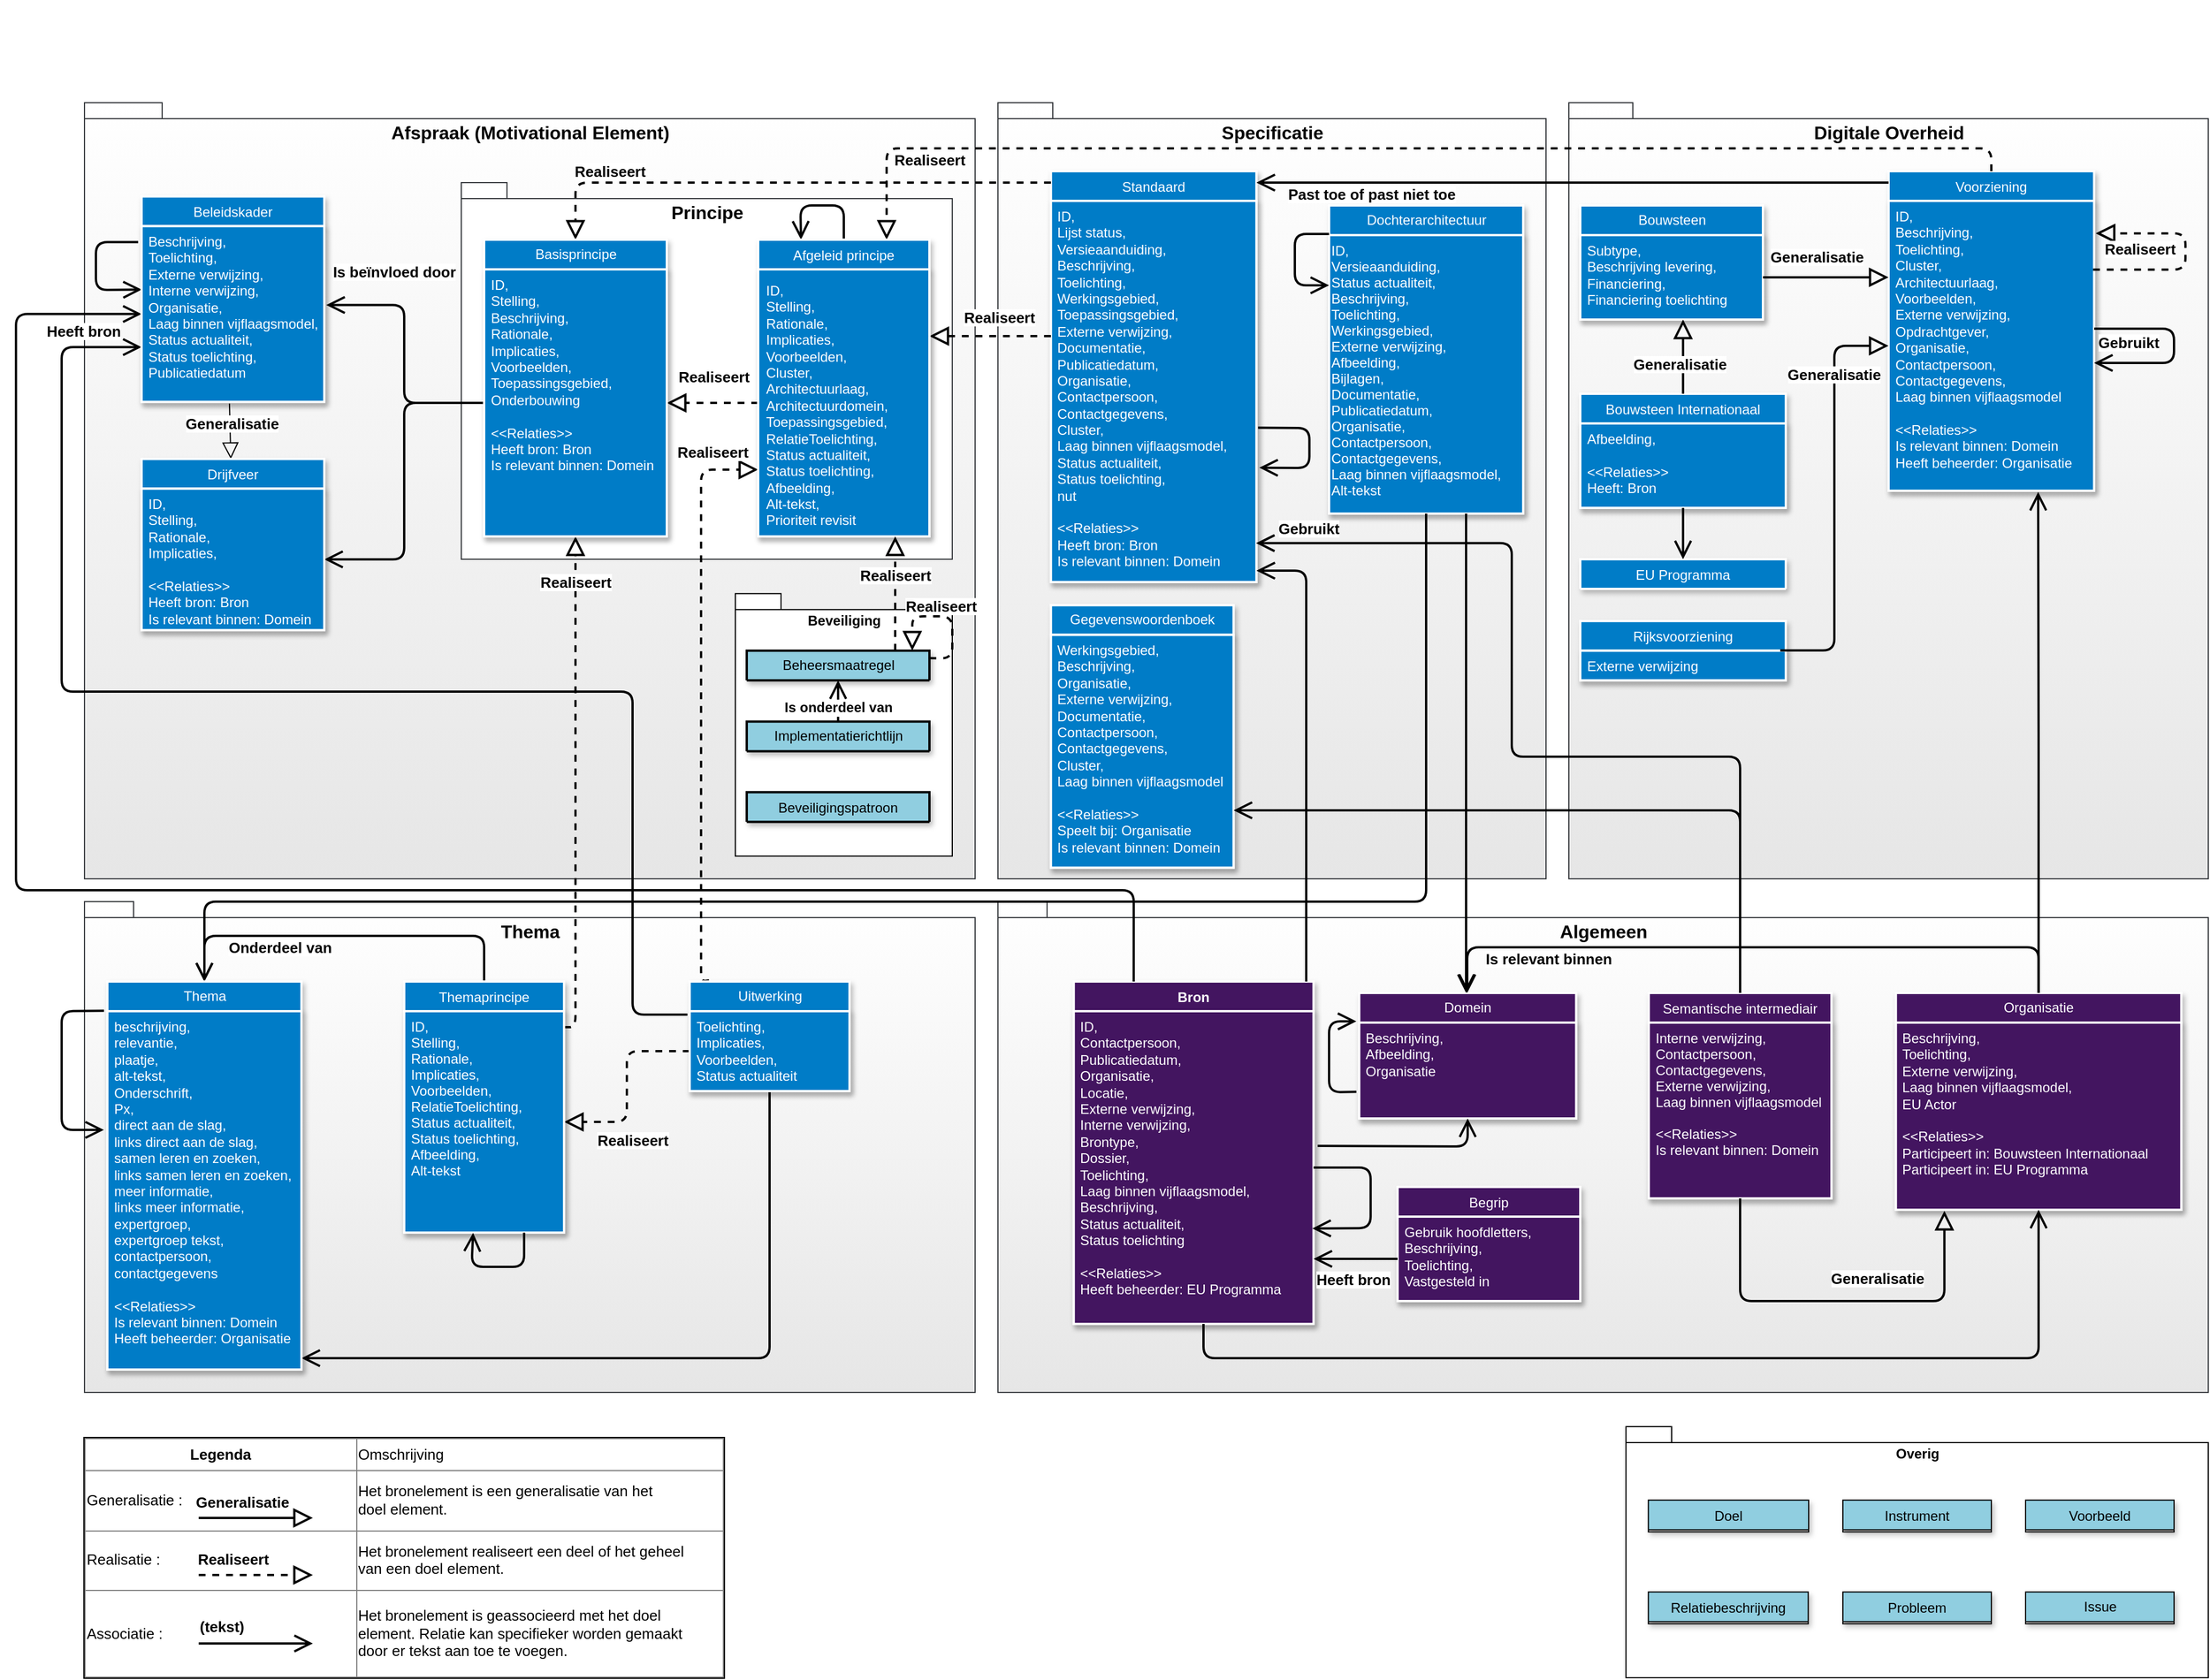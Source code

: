 <mxfile version="12.8.2" type="github">
  <diagram name="Page-1" id="e7e014a7-5840-1c2e-5031-d8a46d1fe8dd">
    <mxGraphModel dx="3693" dy="2289" grid="1" gridSize="10" guides="1" tooltips="1" connect="1" arrows="1" fold="1" page="1" pageScale="1" pageWidth="1169" pageHeight="827" background="#ffffff" math="0" shadow="0">
      <root>
        <mxCell id="0" />
        <mxCell id="1" parent="0" />
        <mxCell id="APrtU9W0fPYDer8AcuMq-134" value="Thema" style="shape=folder;fontStyle=1;spacingTop=10;tabWidth=40;tabHeight=14;tabPosition=left;html=1;verticalAlign=top;fillColor=#FFFFFF;strokeColor=#36393d;fontSize=16;gradientColor=#E6E6E6;" parent="1" vertex="1">
          <mxGeometry x="-620" y="-90" width="780" height="430" as="geometry" />
        </mxCell>
        <mxCell id="APrtU9W0fPYDer8AcuMq-292" value="Algemeen" style="shape=folder;fontStyle=1;spacingTop=10;tabWidth=40;tabHeight=14;tabPosition=left;html=1;verticalAlign=top;fontSize=16;strokeColor=#36393d;fillColor=#FFFFFF;gradientColor=#E6E6E6;" parent="1" vertex="1">
          <mxGeometry x="180" y="-90" width="1060" height="430" as="geometry" />
        </mxCell>
        <mxCell id="APrtU9W0fPYDer8AcuMq-291" value="Afspraak (Motivational Element)" style="shape=folder;fontStyle=1;spacingTop=10;tabWidth=40;tabHeight=14;tabPosition=left;html=1;verticalAlign=top;fontSize=16;strokeColor=#36393d;fillColor=#FFFFFF;gradientColor=#E6E6E6;" parent="1" vertex="1">
          <mxGeometry x="-620" y="-790" width="780" height="680" as="geometry" />
        </mxCell>
        <mxCell id="APrtU9W0fPYDer8AcuMq-135" value="Digitale Overheid" style="shape=folder;fontStyle=1;spacingTop=10;tabWidth=40;tabHeight=14;tabPosition=left;html=1;verticalAlign=top;fontSize=16;strokeColor=#36393d;fillColor=#FFFFFF;gradientColor=#E6E6E6;" parent="1" vertex="1">
          <mxGeometry x="680" y="-790" width="560" height="680" as="geometry" />
        </mxCell>
        <mxCell id="APrtU9W0fPYDer8AcuMq-133" value="&lt;div&gt;Specificatie&lt;/div&gt;" style="shape=folder;fontStyle=1;spacingTop=10;tabWidth=40;tabHeight=14;tabPosition=left;html=1;verticalAlign=top;fontSize=16;strokeColor=#36393d;fillColor=#FFFFFF;gradientColor=#E6E6E6;" parent="1" vertex="1">
          <mxGeometry x="180" y="-790" width="480" height="680" as="geometry" />
        </mxCell>
        <mxCell id="APrtU9W0fPYDer8AcuMq-130" value="Principe" style="shape=folder;fontStyle=1;spacingTop=10;tabWidth=40;tabHeight=14;tabPosition=left;html=1;verticalAlign=top;fillColor=#ffffff;strokeColor=#36393d;fontSize=16;" parent="1" vertex="1">
          <mxGeometry x="-290" y="-720" width="430" height="330" as="geometry" />
        </mxCell>
        <mxCell id="4kYaTvi9r67Zi_UZiXDF-1" value="Begrip" style="swimlane;fontStyle=0;childLayout=stackLayout;horizontal=1;startSize=26;horizontalStack=0;resizeParent=1;resizeParentMax=0;resizeLast=0;collapsible=1;marginBottom=0;fillColor=#431560;shadow=1;strokeColor=#FFFFFF;strokeWidth=2;fontColor=#FFFFFF;" parent="1" vertex="1">
          <mxGeometry x="530" y="160" width="160" height="100" as="geometry">
            <mxRectangle x="460" y="400" width="70" height="26" as="alternateBounds" />
          </mxGeometry>
        </mxCell>
        <mxCell id="4kYaTvi9r67Zi_UZiXDF-2" value="Gebruik hoofdletters,&amp;nbsp;&lt;br&gt;Beschrijving,&amp;nbsp;&lt;br&gt;Toelichting,&amp;nbsp;&lt;br&gt;Vastgesteld in" style="text;strokeColor=#FFFFFF;fillColor=#431560;align=left;verticalAlign=top;spacingLeft=4;spacingRight=4;overflow=hidden;rotatable=0;points=[[0,0.5],[1,0.5]];portConstraint=eastwest;html=1;shadow=1;strokeWidth=2;fontStyle=0;fontColor=#FFFFFF;" parent="4kYaTvi9r67Zi_UZiXDF-1" vertex="1">
          <mxGeometry y="26" width="160" height="74" as="geometry" />
        </mxCell>
        <mxCell id="APrtU9W0fPYDer8AcuMq-20" value="Bouwsteen" style="swimlane;fontStyle=0;childLayout=stackLayout;horizontal=1;startSize=26;fillColor=#007CC7;horizontalStack=0;resizeParent=1;resizeParentMax=0;resizeLast=0;collapsible=1;marginBottom=0;html=1;fontColor=#FFFFFF;strokeWidth=2;shadow=1;strokeColor=#FFFFFF;" parent="1" vertex="1">
          <mxGeometry x="690" y="-700" width="160" height="100" as="geometry" />
        </mxCell>
        <mxCell id="APrtU9W0fPYDer8AcuMq-21" value="Subtype,&amp;nbsp;&lt;br&gt;Beschrijving levering,&amp;nbsp;&lt;br&gt;Financiering,&amp;nbsp;&lt;br&gt;Financiering toelichting" style="text;strokeColor=#FFFFFF;fillColor=#007CC7;align=left;verticalAlign=top;spacingLeft=4;spacingRight=4;overflow=hidden;rotatable=0;points=[[0,0.5],[1,0.5]];portConstraint=eastwest;html=1;fontColor=#FFFFFF;strokeWidth=2;shadow=1;" parent="APrtU9W0fPYDer8AcuMq-20" vertex="1">
          <mxGeometry y="26" width="160" height="74" as="geometry" />
        </mxCell>
        <mxCell id="APrtU9W0fPYDer8AcuMq-24" value="Bouwsteen Internationaal" style="swimlane;fontStyle=0;childLayout=stackLayout;horizontal=1;startSize=26;fillColor=#007CC7;horizontalStack=0;resizeParent=1;resizeParentMax=0;resizeLast=0;collapsible=1;marginBottom=0;fontColor=#FFFFFF;strokeWidth=2;shadow=1;strokeColor=#FFFFFF;" parent="1" vertex="1">
          <mxGeometry x="690" y="-535" width="180" height="100" as="geometry">
            <mxRectangle x="1460" y="270" width="170" height="26" as="alternateBounds" />
          </mxGeometry>
        </mxCell>
        <mxCell id="APrtU9W0fPYDer8AcuMq-25" value="Afbeelding,&amp;nbsp;&lt;br&gt;&lt;br&gt;&amp;lt;&amp;lt;Relaties&amp;gt;&amp;gt;&lt;br&gt;Heeft: Bron" style="text;strokeColor=#FFFFFF;fillColor=#007CC7;align=left;verticalAlign=top;spacingLeft=4;spacingRight=4;overflow=hidden;rotatable=0;points=[[0,0.5],[1,0.5]];portConstraint=eastwest;html=1;fontColor=#FFFFFF;strokeWidth=2;shadow=1;" parent="APrtU9W0fPYDer8AcuMq-24" vertex="1">
          <mxGeometry y="26" width="180" height="74" as="geometry" />
        </mxCell>
        <mxCell id="APrtU9W0fPYDer8AcuMq-28" value="Bron" style="swimlane;fontStyle=1;childLayout=stackLayout;horizontal=1;startSize=26;fillColor=#431560;horizontalStack=0;resizeParent=1;resizeParentMax=0;resizeLast=0;collapsible=1;marginBottom=0;shadow=1;strokeColor=#FFFFFF;strokeWidth=2;fontColor=#FFFFFF;gradientColor=none;" parent="1" vertex="1">
          <mxGeometry x="246.38" y="-20" width="210" height="300" as="geometry" />
        </mxCell>
        <mxCell id="APrtU9W0fPYDer8AcuMq-29" value="ID,&amp;nbsp;&lt;br&gt;Contactpersoon,&amp;nbsp;&lt;br&gt;Publicatiedatum,&amp;nbsp;&lt;br&gt;Organisatie,&amp;nbsp;&lt;br&gt;Locatie,&amp;nbsp;&lt;br&gt;Externe verwijzing,&amp;nbsp;&lt;br&gt;Interne verwijzing,&amp;nbsp;&lt;br&gt;Brontype,&amp;nbsp;&lt;br&gt;Dossier,&amp;nbsp;&lt;br&gt;Toelichting,&amp;nbsp;&lt;br&gt;Laag binnen vijflaagsmodel,&amp;nbsp;&lt;br&gt;Beschrijving,&amp;nbsp;&lt;br&gt;Status actualiteit,&amp;nbsp;&lt;br&gt;Status toelichting&lt;br&gt;&lt;br&gt;&amp;lt;&amp;lt;Relaties&amp;gt;&amp;gt;&lt;br&gt;Heeft beheerder: EU Programma" style="text;strokeColor=#FFFFFF;fillColor=#431560;align=left;verticalAlign=top;spacingLeft=4;spacingRight=4;overflow=hidden;rotatable=0;points=[[0,0.5],[1,0.5]];portConstraint=eastwest;html=1;shadow=1;strokeWidth=2;fontStyle=0;fontColor=#FFFFFF;gradientColor=none;gradientDirection=north;" parent="APrtU9W0fPYDer8AcuMq-28" vertex="1">
          <mxGeometry y="26" width="210" height="274" as="geometry" />
        </mxCell>
        <mxCell id="APrtU9W0fPYDer8AcuMq-297" value="" style="endArrow=open;endFill=1;endSize=12;html=1;exitX=1;exitY=0.5;exitDx=0;exitDy=0;entryX=0.995;entryY=0.695;entryDx=0;entryDy=0;entryPerimeter=0;strokeWidth=2;" parent="APrtU9W0fPYDer8AcuMq-28" source="APrtU9W0fPYDer8AcuMq-29" target="APrtU9W0fPYDer8AcuMq-29" edge="1">
          <mxGeometry width="160" relative="1" as="geometry">
            <mxPoint x="-40" y="-30" as="sourcePoint" />
            <mxPoint x="180" y="70" as="targetPoint" />
            <Array as="points">
              <mxPoint x="260" y="163" />
              <mxPoint x="260" y="216" />
            </Array>
          </mxGeometry>
        </mxCell>
        <mxCell id="APrtU9W0fPYDer8AcuMq-32" value="Dochterarchitectuur" style="swimlane;fontStyle=0;childLayout=stackLayout;horizontal=1;startSize=26;fillColor=#007CC7;horizontalStack=0;resizeParent=1;resizeParentMax=0;resizeLast=0;collapsible=1;marginBottom=0;html=1;shadow=1;strokeColor=#FFFFFF;strokeWidth=2;fontColor=#FFFFFF;" parent="1" vertex="1">
          <mxGeometry x="470" y="-700" width="170" height="270" as="geometry" />
        </mxCell>
        <mxCell id="APrtU9W0fPYDer8AcuMq-36" value="ID, &#xa;Versieaanduiding, &#xa;Status actualiteit, &#xa;Beschrijving, &#xa;Toelichting, &#xa;Werkingsgebied, &#xa;Externe verwijzing, &#xa;Afbeelding, &#xa;Bijlagen, &#xa;Documentatie, &#xa;Publicatiedatum, &#xa;Organisatie, &#xa;Contactpersoon, &#xa;Contactgegevens, &#xa;Laag binnen vijflaagsmodel, &#xa;Alt-tekst" style="text;fillColor=#007CC7;shadow=1;strokeColor=#FFFFFF;strokeWidth=2;fontStyle=0;fontColor=#FFFFFF;" parent="APrtU9W0fPYDer8AcuMq-32" vertex="1">
          <mxGeometry y="26" width="170" height="244" as="geometry" />
        </mxCell>
        <mxCell id="APrtU9W0fPYDer8AcuMq-198" value="" style="endArrow=open;endFill=1;endSize=12;html=1;strokeWidth=2;" parent="APrtU9W0fPYDer8AcuMq-32" edge="1">
          <mxGeometry width="160" relative="1" as="geometry">
            <mxPoint y="25" as="sourcePoint" />
            <mxPoint y="70" as="targetPoint" />
            <Array as="points">
              <mxPoint x="-30" y="25" />
              <mxPoint x="-30" y="70" />
            </Array>
          </mxGeometry>
        </mxCell>
        <mxCell id="APrtU9W0fPYDer8AcuMq-44" value="Domein" style="swimlane;fontStyle=0;childLayout=stackLayout;horizontal=1;startSize=26;fillColor=#431560;horizontalStack=0;resizeParent=1;resizeParentMax=0;resizeLast=0;collapsible=1;marginBottom=0;html=1;shadow=1;strokeColor=#FFFFFF;strokeWidth=2;fontColor=#FFFFFF;" parent="1" vertex="1">
          <mxGeometry x="496.38" y="-10" width="190" height="110" as="geometry" />
        </mxCell>
        <mxCell id="APrtU9W0fPYDer8AcuMq-45" value="Beschrijving,&amp;nbsp;&lt;br&gt;Afbeelding,&amp;nbsp;&lt;br&gt;Organisatie" style="text;strokeColor=#FFFFFF;fillColor=#431560;align=left;verticalAlign=top;spacingLeft=4;spacingRight=4;overflow=hidden;rotatable=0;points=[[0,0.5],[1,0.5]];portConstraint=eastwest;html=1;shadow=1;strokeWidth=2;fontStyle=0;fontColor=#FFFFFF;" parent="APrtU9W0fPYDer8AcuMq-44" vertex="1">
          <mxGeometry y="26" width="190" height="84" as="geometry" />
        </mxCell>
        <mxCell id="APrtU9W0fPYDer8AcuMq-298" value="" style="endArrow=open;endFill=1;endSize=12;html=1;exitX=-0.013;exitY=0.721;exitDx=0;exitDy=0;exitPerimeter=0;entryX=-0.013;entryY=-0.014;entryDx=0;entryDy=0;entryPerimeter=0;strokeWidth=2;" parent="APrtU9W0fPYDer8AcuMq-44" source="APrtU9W0fPYDer8AcuMq-45" target="APrtU9W0fPYDer8AcuMq-45" edge="1">
          <mxGeometry width="160" relative="1" as="geometry">
            <mxPoint x="250" y="145" as="sourcePoint" />
            <mxPoint x="410" y="145" as="targetPoint" />
            <Array as="points">
              <mxPoint x="-26.38" y="87" />
              <mxPoint x="-26.38" y="25" />
            </Array>
          </mxGeometry>
        </mxCell>
        <mxCell id="APrtU9W0fPYDer8AcuMq-52" value="EU Programma" style="swimlane;fontStyle=0;childLayout=stackLayout;horizontal=1;startSize=26;fillColor=#007CC7;horizontalStack=0;resizeParent=1;resizeParentMax=0;resizeLast=0;collapsible=1;marginBottom=0;fontColor=#FFFFFF;strokeWidth=2;shadow=1;strokeColor=#FFFFFF;" parent="1" vertex="1" collapsed="1">
          <mxGeometry x="690" y="-390" width="180" height="26" as="geometry">
            <mxRectangle x="1460" y="490" width="180" height="180" as="alternateBounds" />
          </mxGeometry>
        </mxCell>
        <mxCell id="APrtU9W0fPYDer8AcuMq-53" value="Afbeelding,&amp;nbsp;&lt;br&gt;Beschrijving,&amp;nbsp;&lt;br&gt;Externe verwijzing,&lt;br&gt;Looptijd,&amp;nbsp;&lt;br&gt;Budget&lt;br&gt;&lt;br&gt;&amp;lt;&amp;lt;Relaties&amp;gt;&amp;gt;&lt;br&gt;Heeft: Bron&lt;br&gt;Is relevant binnen: Domein&lt;br&gt;Heeft beheerder: Organisatie" style="text;strokeColor=none;fillColor=#007bc7;align=left;verticalAlign=top;spacingLeft=4;spacingRight=4;overflow=hidden;rotatable=0;points=[[0,0.5],[1,0.5]];portConstraint=eastwest;html=1;fontColor=#FFFFFF;strokeWidth=2;shadow=1;" parent="APrtU9W0fPYDer8AcuMq-52" vertex="1">
          <mxGeometry y="26" width="180" height="154" as="geometry" />
        </mxCell>
        <mxCell id="APrtU9W0fPYDer8AcuMq-208" value="" style="endArrow=open;endFill=1;endSize=12;html=1;exitX=1.002;exitY=0.179;exitDx=0;exitDy=0;exitPerimeter=0;strokeWidth=2;" parent="APrtU9W0fPYDer8AcuMq-52" source="APrtU9W0fPYDer8AcuMq-53" target="APrtU9W0fPYDer8AcuMq-53" edge="1">
          <mxGeometry width="160" relative="1" as="geometry">
            <mxPoint x="163" y="40" as="sourcePoint" />
            <mxPoint x="220" y="80" as="targetPoint" />
            <Array as="points">
              <mxPoint x="220" y="54" />
              <mxPoint x="220" y="103" />
            </Array>
          </mxGeometry>
        </mxCell>
        <mxCell id="APrtU9W0fPYDer8AcuMq-56" value="Gegevenswoordenboek" style="swimlane;fontStyle=0;childLayout=stackLayout;horizontal=1;startSize=26;fillColor=#007CC7;horizontalStack=0;resizeParent=1;resizeParentMax=0;resizeLast=0;collapsible=1;marginBottom=0;html=1;strokeColor=#FFFFFF;strokeWidth=2;fontColor=#FFFFFF;shadow=1;" parent="1" vertex="1">
          <mxGeometry x="226.38" y="-349.74" width="160" height="230" as="geometry" />
        </mxCell>
        <mxCell id="APrtU9W0fPYDer8AcuMq-57" value="Werkingsgebied,&amp;nbsp;&lt;br&gt;Beschrijving,&amp;nbsp;&lt;br&gt;Organisatie,&amp;nbsp;&lt;br&gt;Externe verwijzing,&amp;nbsp;&lt;br&gt;Documentatie,&amp;nbsp;&lt;br&gt;Contactpersoon,&amp;nbsp;&lt;br&gt;Contactgegevens,&amp;nbsp;&lt;br&gt;Cluster,&amp;nbsp;&lt;br&gt;Laag binnen vijflaagsmodel&lt;br&gt;&lt;br&gt;&amp;lt;&amp;lt;Relaties&amp;gt;&amp;gt;&lt;br&gt;Speelt bij: Organisatie&lt;br&gt;Is relevant binnen: Domein" style="text;strokeColor=#FFFFFF;fillColor=#007CC7;align=left;verticalAlign=top;spacingLeft=4;spacingRight=4;overflow=hidden;rotatable=0;points=[[0,0.5],[1,0.5]];portConstraint=eastwest;html=1;strokeWidth=2;fontColor=#FFFFFF;shadow=1;" parent="APrtU9W0fPYDer8AcuMq-56" vertex="1">
          <mxGeometry y="26" width="160" height="204" as="geometry" />
        </mxCell>
        <UserObject label="Rijksvoorziening" link="https://www.noraonline.nl/wiki/Rijksvoorzieningen" id="APrtU9W0fPYDer8AcuMq-90">
          <mxCell style="swimlane;fontStyle=0;childLayout=stackLayout;horizontal=1;startSize=26;fillColor=#007CC7;horizontalStack=0;resizeParent=1;resizeParentMax=0;resizeLast=0;collapsible=1;marginBottom=0;strokeColor=#FFFFFF;strokeWidth=2;fontColor=#FFFFFF;shadow=1;" parent="1" vertex="1">
            <mxGeometry x="690" y="-335.87" width="180" height="52" as="geometry">
              <mxRectangle x="630" y="650" width="120" height="26" as="alternateBounds" />
            </mxGeometry>
          </mxCell>
        </UserObject>
        <UserObject label="Externe verwijzing" link="https://www.noraonline.nl/wiki/Rijksvoorziening" id="APrtU9W0fPYDer8AcuMq-91">
          <mxCell style="text;strokeColor=#FFFFFF;fillColor=#007CC7;align=left;verticalAlign=top;spacingLeft=4;spacingRight=4;overflow=hidden;rotatable=0;points=[[0,0.5],[1,0.5]];portConstraint=eastwest;html=1;strokeWidth=2;fontColor=#FFFFFF;shadow=1;" parent="APrtU9W0fPYDer8AcuMq-90" vertex="1">
            <mxGeometry y="26" width="180" height="26" as="geometry" />
          </mxCell>
        </UserObject>
        <mxCell id="APrtU9W0fPYDer8AcuMq-94" value="Semantische intermediair" style="swimlane;fontStyle=0;childLayout=stackLayout;horizontal=1;startSize=26;fillColor=#431560;horizontalStack=0;resizeParent=1;resizeParentMax=0;resizeLast=0;collapsible=1;marginBottom=0;html=0;strokeColor=#FFFFFF;strokeWidth=2;fontColor=#FFFFFF;shadow=1;" parent="1" vertex="1">
          <mxGeometry x="750" y="-10" width="160" height="180" as="geometry" />
        </mxCell>
        <mxCell id="APrtU9W0fPYDer8AcuMq-95" value="Interne verwijzing, &#xa;Contactpersoon, &#xa;Contactgegevens, &#xa;Externe verwijzing,&#xa;Laag binnen vijflaagsmodel&#xa;&#xa;&lt;&lt;Relaties&gt;&gt;&#xa;Is relevant binnen: Domein" style="text;strokeColor=#FFFFFF;fillColor=#431560;align=left;verticalAlign=top;spacingLeft=4;spacingRight=4;overflow=hidden;rotatable=0;points=[[0,0.5],[1,0.5]];portConstraint=eastwest;strokeWidth=2;fontColor=#FFFFFF;shadow=1;" parent="APrtU9W0fPYDer8AcuMq-94" vertex="1">
          <mxGeometry y="26" width="160" height="154" as="geometry" />
        </mxCell>
        <mxCell id="APrtU9W0fPYDer8AcuMq-98" value="Standaard" style="swimlane;fontStyle=0;childLayout=stackLayout;horizontal=1;startSize=26;fillColor=#007CC7;horizontalStack=0;resizeParent=1;resizeParentMax=0;resizeLast=0;collapsible=1;marginBottom=0;html=0;strokeColor=#FFFFFF;strokeWidth=2;fontColor=#FFFFFF;shadow=1;" parent="1" vertex="1">
          <mxGeometry x="226.38" y="-730" width="180" height="360" as="geometry" />
        </mxCell>
        <mxCell id="APrtU9W0fPYDer8AcuMq-238" value="" style="endArrow=open;endFill=1;endSize=12;html=1;entryX=1.014;entryY=0.7;entryDx=0;entryDy=0;entryPerimeter=0;exitX=1.008;exitY=0.595;exitDx=0;exitDy=0;exitPerimeter=0;strokeWidth=2;" parent="APrtU9W0fPYDer8AcuMq-98" source="APrtU9W0fPYDer8AcuMq-99" target="APrtU9W0fPYDer8AcuMq-99" edge="1">
          <mxGeometry width="160" relative="1" as="geometry">
            <mxPoint x="-220" y="-10" as="sourcePoint" />
            <mxPoint x="170" y="228" as="targetPoint" />
            <Array as="points">
              <mxPoint x="226.38" y="225" />
              <mxPoint x="226.38" y="260" />
            </Array>
          </mxGeometry>
        </mxCell>
        <mxCell id="APrtU9W0fPYDer8AcuMq-99" value="ID,&amp;nbsp;&lt;br&gt;Lijst status,&amp;nbsp;&lt;br&gt;Versieaanduiding,&amp;nbsp;&lt;br&gt;Beschrijving,&amp;nbsp;&lt;br&gt;Toelichting,&amp;nbsp;&lt;br&gt;Werkingsgebied,&amp;nbsp;&lt;br&gt;Toepassingsgebied,&amp;nbsp;&lt;br&gt;Externe verwijzing,&amp;nbsp;&lt;br&gt;Documentatie,&amp;nbsp;&lt;br&gt;Publicatiedatum,&amp;nbsp;&lt;br&gt;Organisatie,&amp;nbsp;&lt;br&gt;Contactpersoon,&amp;nbsp;&lt;br&gt;Contactgegevens,&amp;nbsp;&lt;br&gt;Cluster,&amp;nbsp;&lt;br&gt;Laag binnen vijflaagsmodel,&amp;nbsp;&lt;br&gt;Status actualiteit,&amp;nbsp;&lt;br&gt;Status toelichting,&amp;nbsp;&lt;br&gt;nut&lt;br&gt;&lt;br&gt;&amp;lt;&amp;lt;Relaties&amp;gt;&amp;gt;&lt;br&gt;Heeft bron: Bron&lt;br&gt;Is relevant binnen: Domein" style="text;strokeColor=#FFFFFF;fillColor=#007CC7;align=left;verticalAlign=top;spacingLeft=4;spacingRight=4;overflow=hidden;rotatable=0;points=[[0,0.5],[1,0.5]];portConstraint=eastwest;html=1;strokeWidth=2;fontColor=#FFFFFF;shadow=1;" parent="APrtU9W0fPYDer8AcuMq-98" vertex="1">
          <mxGeometry y="26" width="180" height="334" as="geometry" />
        </mxCell>
        <mxCell id="APrtU9W0fPYDer8AcuMq-122" value="Voorziening" style="swimlane;fontStyle=0;childLayout=stackLayout;horizontal=1;startSize=26;fillColor=#007CC7;horizontalStack=0;resizeParent=1;resizeParentMax=0;resizeLast=0;collapsible=1;marginBottom=0;html=0;fontColor=#FFFFFF;strokeWidth=2;shadow=1;strokeColor=#FFFFFF;" parent="1" vertex="1">
          <mxGeometry x="960" y="-730" width="180" height="280" as="geometry" />
        </mxCell>
        <mxCell id="APrtU9W0fPYDer8AcuMq-123" value="ID,&amp;nbsp;&lt;br&gt;Beschrijving,&amp;nbsp;&lt;br&gt;Toelichting,&amp;nbsp;&lt;br&gt;Cluster,&amp;nbsp;&lt;br&gt;Architectuurlaag,&amp;nbsp;&lt;br&gt;Voorbeelden,&amp;nbsp;&lt;br&gt;Externe verwijzing,&amp;nbsp;&lt;br&gt;Opdrachtgever,&amp;nbsp;&lt;br&gt;Organisatie,&amp;nbsp;&lt;br&gt;Contactpersoon,&amp;nbsp;&lt;br&gt;Contactgegevens,&amp;nbsp;&lt;br&gt;Laag binnen vijflaagsmodel&lt;br&gt;&lt;br&gt;&amp;lt;&amp;lt;Relaties&amp;gt;&amp;gt;&lt;br&gt;Is relevant binnen: Domein&lt;br&gt;Heeft beheerder: Organisatie" style="text;strokeColor=#FFFFFF;fillColor=#007CC7;align=left;verticalAlign=top;spacingLeft=4;spacingRight=4;overflow=hidden;rotatable=0;points=[[0,0.5],[1,0.5]];portConstraint=eastwest;html=1;fontColor=#FFFFFF;strokeWidth=2;shadow=1;" parent="APrtU9W0fPYDer8AcuMq-122" vertex="1">
          <mxGeometry y="26" width="180" height="254" as="geometry" />
        </mxCell>
        <mxCell id="APrtU9W0fPYDer8AcuMq-283" value="" style="endArrow=open;endFill=1;endSize=12;html=1;edgeStyle=elbowEdgeStyle;elbow=vertical;strokeWidth=2;" parent="APrtU9W0fPYDer8AcuMq-122" source="APrtU9W0fPYDer8AcuMq-123" target="APrtU9W0fPYDer8AcuMq-123" edge="1">
          <mxGeometry width="160" relative="1" as="geometry">
            <mxPoint x="-310" y="-2.13" as="sourcePoint" />
            <mxPoint x="-150" y="-2.13" as="targetPoint" />
            <Array as="points">
              <mxPoint x="250" y="138" />
            </Array>
          </mxGeometry>
        </mxCell>
        <mxCell id="APrtU9W0fPYDer8AcuMq-284" value="Gebruikt" style="text;html=1;align=center;verticalAlign=middle;resizable=0;points=[];labelBackgroundColor=#ffffff;fontStyle=1;fontSize=13;" parent="APrtU9W0fPYDer8AcuMq-283" vertex="1" connectable="0">
          <mxGeometry x="0.647" y="1" relative="1" as="geometry">
            <mxPoint x="3.553e-15" y="-19.0" as="offset" />
          </mxGeometry>
        </mxCell>
        <mxCell id="APrtU9W0fPYDer8AcuMq-286" value="" style="endArrow=block;dashed=1;endFill=0;endSize=12;html=1;exitX=0.995;exitY=0.237;exitDx=0;exitDy=0;exitPerimeter=0;edgeStyle=elbowEdgeStyle;elbow=vertical;strokeWidth=2;entryX=1.008;entryY=0.112;entryDx=0;entryDy=0;entryPerimeter=0;" parent="APrtU9W0fPYDer8AcuMq-122" source="APrtU9W0fPYDer8AcuMq-123" target="APrtU9W0fPYDer8AcuMq-123" edge="1">
          <mxGeometry width="160" relative="1" as="geometry">
            <mxPoint x="-1235.0" y="517.87" as="sourcePoint" />
            <mxPoint x="-1208.717" y="287.87" as="targetPoint" />
            <Array as="points">
              <mxPoint x="260" y="78" />
              <mxPoint x="-50" y="88" />
            </Array>
          </mxGeometry>
        </mxCell>
        <mxCell id="APrtU9W0fPYDer8AcuMq-287" value="Realiseert" style="text;html=1;align=center;verticalAlign=middle;resizable=0;points=[];labelBackgroundColor=#ffffff;fontStyle=1;fontSize=13;" parent="APrtU9W0fPYDer8AcuMq-286" vertex="1" connectable="0">
          <mxGeometry x="-0.009" y="1" relative="1" as="geometry">
            <mxPoint x="-39" y="-4.52" as="offset" />
          </mxGeometry>
        </mxCell>
        <mxCell id="APrtU9W0fPYDer8AcuMq-77" value="Organisatie" style="swimlane;fontStyle=0;childLayout=stackLayout;horizontal=1;startSize=26;fillColor=#431560;horizontalStack=0;resizeParent=1;resizeParentMax=0;resizeLast=0;collapsible=1;marginBottom=0;html=1;shadow=1;strokeColor=#FFFFFF;strokeWidth=2;fontColor=#FFFFFF;" parent="1" vertex="1">
          <mxGeometry x="966.38" y="-10" width="250" height="190" as="geometry" />
        </mxCell>
        <mxCell id="APrtU9W0fPYDer8AcuMq-78" value="Beschrijving,&amp;nbsp;&lt;br&gt;Toelichting,&amp;nbsp;&lt;br&gt;Externe verwijzing,&amp;nbsp;&lt;br&gt;Laag binnen vijflaagsmodel,&amp;nbsp;&lt;br&gt;EU Actor&lt;br&gt;&lt;br&gt;&amp;lt;&amp;lt;Relaties&amp;gt;&amp;gt;&lt;br&gt;Participeert in: Bouwsteen Internationaal&lt;br&gt;Participeert in: EU Programma" style="text;strokeColor=#FFFFFF;fillColor=#431560;align=left;verticalAlign=top;spacingLeft=4;spacingRight=4;overflow=hidden;rotatable=0;points=[[0,0.5],[1,0.5]];portConstraint=eastwest;html=1;shadow=1;strokeWidth=2;fontStyle=0;fontColor=#FFFFFF;" parent="APrtU9W0fPYDer8AcuMq-77" vertex="1">
          <mxGeometry y="26" width="250" height="164" as="geometry" />
        </mxCell>
        <mxCell id="APrtU9W0fPYDer8AcuMq-146" value="" style="endArrow=block;dashed=1;endFill=0;endSize=12;html=1;exitX=0;exitY=0.5;exitDx=0;exitDy=0;entryX=1;entryY=0.5;entryDx=0;entryDy=0;strokeWidth=2;" parent="1" source="aszXzjKTE8ForRHxuUWM-51" target="aszXzjKTE8ForRHxuUWM-62" edge="1">
          <mxGeometry width="160" relative="1" as="geometry">
            <mxPoint x="158.56" y="-757.44" as="sourcePoint" />
            <mxPoint x="30" y="-614.667" as="targetPoint" />
            <Array as="points" />
          </mxGeometry>
        </mxCell>
        <mxCell id="APrtU9W0fPYDer8AcuMq-147" value="Realiseert" style="text;html=1;align=center;verticalAlign=middle;resizable=0;points=[];labelBackgroundColor=#ffffff;fontStyle=1;fontSize=13;" parent="APrtU9W0fPYDer8AcuMq-146" vertex="1" connectable="0">
          <mxGeometry x="-0.009" y="1" relative="1" as="geometry">
            <mxPoint y="-24" as="offset" />
          </mxGeometry>
        </mxCell>
        <mxCell id="APrtU9W0fPYDer8AcuMq-150" value="" style="endArrow=open;endFill=1;endSize=12;html=1;exitX=0.5;exitY=0;exitDx=0;exitDy=0;entryX=0.25;entryY=0;entryDx=0;entryDy=0;strokeWidth=2;" parent="1" source="aszXzjKTE8ForRHxuUWM-46" target="aszXzjKTE8ForRHxuUWM-46" edge="1">
          <mxGeometry width="160" relative="1" as="geometry">
            <mxPoint x="165" y="-630" as="sourcePoint" />
            <mxPoint x="325" y="-630" as="targetPoint" />
            <Array as="points">
              <mxPoint x="45" y="-700" />
              <mxPoint x="7" y="-700" />
            </Array>
          </mxGeometry>
        </mxCell>
        <mxCell id="APrtU9W0fPYDer8AcuMq-156" value="" style="group" parent="1" vertex="1" connectable="0">
          <mxGeometry x="-170" y="-880" height="180" as="geometry" />
        </mxCell>
        <mxCell id="APrtU9W0fPYDer8AcuMq-157" value="" style="group" parent="1" vertex="1" connectable="0">
          <mxGeometry x="-180" y="-800" height="180" as="geometry" />
        </mxCell>
        <object label="" id="APrtU9W0fPYDer8AcuMq-161">
          <mxCell style="endArrow=open;endFill=1;endSize=12;html=1;entryX=1.011;entryY=0.449;entryDx=0;entryDy=0;entryPerimeter=0;edgeStyle=orthogonalEdgeStyle;strokeWidth=2;" parent="1" source="aszXzjKTE8ForRHxuUWM-62" target="APrtU9W0fPYDer8AcuMq-14" edge="1">
            <mxGeometry width="160" relative="1" as="geometry">
              <mxPoint x="-310" y="-334" as="sourcePoint" />
              <mxPoint x="-150" y="-334" as="targetPoint" />
            </mxGeometry>
          </mxCell>
        </object>
        <mxCell id="APrtU9W0fPYDer8AcuMq-162" value="Is beïnvloed door" style="text;html=1;align=center;verticalAlign=middle;resizable=0;points=[];labelBackgroundColor=#FFFFFF;fontStyle=1;fontSize=13;labelBorderColor=none;" parent="APrtU9W0fPYDer8AcuMq-161" vertex="1" connectable="0">
          <mxGeometry x="0.426" y="1" relative="1" as="geometry">
            <mxPoint x="-5.71" y="-30.16" as="offset" />
          </mxGeometry>
        </mxCell>
        <object label="" id="APrtU9W0fPYDer8AcuMq-163">
          <mxCell style="endArrow=open;endFill=1;endSize=12;html=1;exitX=0;exitY=0.5;exitDx=0;exitDy=0;edgeStyle=elbowEdgeStyle;elbow=vertical;strokeWidth=2;" parent="1" source="4kYaTvi9r67Zi_UZiXDF-2" target="APrtU9W0fPYDer8AcuMq-29" edge="1">
            <mxGeometry width="160" relative="1" as="geometry">
              <mxPoint x="-145.02" y="610.65" as="sourcePoint" />
              <mxPoint x="-283.62" y="319.36" as="targetPoint" />
            </mxGeometry>
          </mxCell>
        </object>
        <mxCell id="APrtU9W0fPYDer8AcuMq-164" value="Heeft bron" style="text;html=1;align=center;verticalAlign=middle;resizable=0;points=[];labelBackgroundColor=#ffffff;fontStyle=1;fontSize=13;" parent="APrtU9W0fPYDer8AcuMq-163" vertex="1" connectable="0">
          <mxGeometry x="0.597" y="1" relative="1" as="geometry">
            <mxPoint x="20" y="16.43" as="offset" />
          </mxGeometry>
        </mxCell>
        <mxCell id="APrtU9W0fPYDer8AcuMq-167" value="" style="endArrow=open;endFill=1;endSize=12;html=1;entryX=0.001;entryY=0.361;entryDx=0;entryDy=0;entryPerimeter=0;strokeWidth=2;" parent="1" target="APrtU9W0fPYDer8AcuMq-14" edge="1">
          <mxGeometry width="160" relative="1" as="geometry">
            <mxPoint x="-573" y="-667.87" as="sourcePoint" />
            <mxPoint x="-610" y="-627.87" as="targetPoint" />
            <Array as="points">
              <mxPoint x="-610" y="-667.87" />
              <mxPoint x="-610" y="-625.87" />
            </Array>
          </mxGeometry>
        </mxCell>
        <object label="" id="APrtU9W0fPYDer8AcuMq-154">
          <mxCell style="endArrow=open;endFill=1;endSize=12;html=1;edgeStyle=orthogonalEdgeStyle;entryX=1;entryY=0.5;entryDx=0;entryDy=0;strokeWidth=2;" parent="1" source="aszXzjKTE8ForRHxuUWM-62" target="APrtU9W0fPYDer8AcuMq-49" edge="1">
            <mxGeometry width="160" relative="1" as="geometry">
              <mxPoint x="-270" y="-461" as="sourcePoint" />
              <mxPoint x="-287" y="-316" as="targetPoint" />
            </mxGeometry>
          </mxCell>
        </object>
        <mxCell id="APrtU9W0fPYDer8AcuMq-168" value="" style="endArrow=block;endFill=0;endSize=12;html=1;exitX=0.481;exitY=1.01;exitDx=0;exitDy=0;exitPerimeter=0;" parent="1" source="APrtU9W0fPYDer8AcuMq-14" target="APrtU9W0fPYDer8AcuMq-48" edge="1">
          <mxGeometry width="160" relative="1" as="geometry">
            <mxPoint x="-640" y="-530.2" as="sourcePoint" />
            <mxPoint x="-700" y="-407.867" as="targetPoint" />
            <Array as="points" />
          </mxGeometry>
        </mxCell>
        <mxCell id="APrtU9W0fPYDer8AcuMq-169" value="Generalisatie" style="text;html=1;align=center;verticalAlign=middle;resizable=0;points=[];labelBackgroundColor=#ffffff;fontStyle=1;fontSize=13;" parent="APrtU9W0fPYDer8AcuMq-168" vertex="1" connectable="0">
          <mxGeometry x="-0.009" y="1" relative="1" as="geometry">
            <mxPoint y="-7.17" as="offset" />
          </mxGeometry>
        </mxCell>
        <mxCell id="APrtU9W0fPYDer8AcuMq-184" value="" style="endArrow=open;endFill=1;endSize=12;html=1;edgeStyle=elbowEdgeStyle;strokeWidth=2;" parent="1" source="APrtU9W0fPYDer8AcuMq-25" target="APrtU9W0fPYDer8AcuMq-52" edge="1">
          <mxGeometry width="160" relative="1" as="geometry">
            <mxPoint x="1060" y="-370" as="sourcePoint" />
            <mxPoint x="1220" y="-370" as="targetPoint" />
          </mxGeometry>
        </mxCell>
        <object label="" id="APrtU9W0fPYDer8AcuMq-191">
          <mxCell style="endArrow=open;endFill=1;endSize=12;html=1;strokeWidth=2;edgeStyle=orthogonalEdgeStyle;elbow=vertical;entryX=0.5;entryY=1;entryDx=0;entryDy=0;" parent="1" target="APrtU9W0fPYDer8AcuMq-44" edge="1">
            <mxGeometry width="160" relative="1" as="geometry">
              <mxPoint x="460" y="124" as="sourcePoint" />
              <mxPoint x="170" y="1567.647" as="targetPoint" />
            </mxGeometry>
          </mxCell>
        </object>
        <mxCell id="APrtU9W0fPYDer8AcuMq-194" value="" style="endArrow=open;endFill=1;endSize=12;html=1;edgeStyle=elbowEdgeStyle;strokeWidth=2;elbow=vertical;" parent="1" source="APrtU9W0fPYDer8AcuMq-36" target="APrtU9W0fPYDer8AcuMq-106" edge="1">
          <mxGeometry width="160" relative="1" as="geometry">
            <mxPoint x="170" y="663" as="sourcePoint" />
            <mxPoint x="500" y="-730" as="targetPoint" />
            <Array as="points">
              <mxPoint x="20" y="-90" />
              <mxPoint x="220" y="310" />
              <mxPoint x="-80" y="250" />
            </Array>
          </mxGeometry>
        </mxCell>
        <mxCell id="APrtU9W0fPYDer8AcuMq-195" value="" style="endArrow=open;endFill=1;endSize=12;html=1;edgeStyle=elbowEdgeStyle;elbow=vertical;strokeWidth=2;" parent="1" source="APrtU9W0fPYDer8AcuMq-29" target="APrtU9W0fPYDer8AcuMq-78" edge="1">
          <mxGeometry width="160" relative="1" as="geometry">
            <mxPoint x="99.74" y="606.66" as="sourcePoint" />
            <mxPoint x="422.205" y="1285" as="targetPoint" />
            <Array as="points">
              <mxPoint x="360" y="310" />
            </Array>
          </mxGeometry>
        </mxCell>
        <mxCell id="APrtU9W0fPYDer8AcuMq-196" value="" style="endArrow=open;endFill=1;endSize=12;html=1;entryX=0;entryY=0.5;entryDx=0;entryDy=0;edgeStyle=orthogonalEdgeStyle;elbow=vertical;strokeWidth=2;exitX=0.25;exitY=0;exitDx=0;exitDy=0;" parent="1" source="APrtU9W0fPYDer8AcuMq-28" target="APrtU9W0fPYDer8AcuMq-14" edge="1">
          <mxGeometry width="160" relative="1" as="geometry">
            <mxPoint x="160" y="-430" as="sourcePoint" />
            <mxPoint x="320" y="-430" as="targetPoint" />
            <Array as="points">
              <mxPoint x="299" y="-100" />
              <mxPoint x="-680" y="-100" />
              <mxPoint x="-680" y="-605" />
            </Array>
          </mxGeometry>
        </mxCell>
        <mxCell id="APrtU9W0fPYDer8AcuMq-199" value="" style="endArrow=open;endFill=1;endSize=12;html=1;edgeStyle=orthogonalEdgeStyle;elbow=vertical;strokeWidth=2;" parent="1" source="APrtU9W0fPYDer8AcuMq-28" target="APrtU9W0fPYDer8AcuMq-99" edge="1">
          <mxGeometry width="160" relative="1" as="geometry">
            <mxPoint x="316" y="-20" as="sourcePoint" />
            <mxPoint x="406" y="-410" as="targetPoint" />
            <Array as="points">
              <mxPoint x="450" y="-380" />
            </Array>
          </mxGeometry>
        </mxCell>
        <object label="" id="APrtU9W0fPYDer8AcuMq-201">
          <mxCell style="endArrow=open;endFill=1;endSize=12;html=1;strokeWidth=2;edgeStyle=orthogonalEdgeStyle;elbow=vertical;" parent="1" source="APrtU9W0fPYDer8AcuMq-36" edge="1">
            <mxGeometry width="160" relative="1" as="geometry">
              <mxPoint x="1555.74" y="1216.236" as="sourcePoint" />
              <mxPoint x="590" y="-10" as="targetPoint" />
              <Array as="points">
                <mxPoint x="590" y="-320" />
                <mxPoint x="590" y="-320" />
              </Array>
            </mxGeometry>
          </mxCell>
        </object>
        <mxCell id="APrtU9W0fPYDer8AcuMq-212" value="" style="endArrow=open;endFill=1;endSize=12;html=1;entryX=0.998;entryY=0.898;entryDx=0;entryDy=0;edgeStyle=orthogonalEdgeStyle;elbow=vertical;strokeWidth=2;entryPerimeter=0;" parent="1" target="APrtU9W0fPYDer8AcuMq-99" edge="1">
          <mxGeometry width="160" relative="1" as="geometry">
            <mxPoint x="830" y="-12" as="sourcePoint" />
            <mxPoint x="490" y="-450" as="targetPoint" />
            <Array as="points">
              <mxPoint x="830" y="-12" />
              <mxPoint x="830" y="-217" />
              <mxPoint x="630" y="-217" />
              <mxPoint x="630" y="-404" />
            </Array>
          </mxGeometry>
        </mxCell>
        <mxCell id="APrtU9W0fPYDer8AcuMq-213" value="Gebruikt" style="text;html=1;align=center;verticalAlign=middle;resizable=0;points=[];labelBackgroundColor=#ffffff;fontStyle=1;fontSize=13;" parent="APrtU9W0fPYDer8AcuMq-212" vertex="1" connectable="0">
          <mxGeometry x="0.668" y="3" relative="1" as="geometry">
            <mxPoint x="-89.72" y="-15.97" as="offset" />
          </mxGeometry>
        </mxCell>
        <mxCell id="APrtU9W0fPYDer8AcuMq-230" value="" style="endArrow=open;endFill=1;endSize=12;html=1;edgeStyle=orthogonalEdgeStyle;strokeWidth=2;exitX=0.5;exitY=0;exitDx=0;exitDy=0;" parent="1" source="APrtU9W0fPYDer8AcuMq-77" edge="1">
          <mxGeometry width="160" relative="1" as="geometry">
            <mxPoint x="1114" y="-20" as="sourcePoint" />
            <mxPoint x="1091" y="-449" as="targetPoint" />
          </mxGeometry>
        </mxCell>
        <object label="" id="APrtU9W0fPYDer8AcuMq-232">
          <mxCell style="endArrow=open;endFill=1;endSize=12;html=1;exitX=0.5;exitY=0;exitDx=0;exitDy=0;strokeWidth=2;edgeStyle=orthogonalEdgeStyle;" parent="1" source="APrtU9W0fPYDer8AcuMq-77" edge="1">
            <mxGeometry width="160" relative="1" as="geometry">
              <mxPoint x="424.56" y="1315.77" as="sourcePoint" />
              <mxPoint x="591" y="-10" as="targetPoint" />
              <Array as="points">
                <mxPoint x="1091" y="-50" />
                <mxPoint x="591" y="-50" />
              </Array>
            </mxGeometry>
          </mxCell>
        </object>
        <mxCell id="APrtU9W0fPYDer8AcuMq-233" value="Is relevant binnen" style="text;html=1;align=center;verticalAlign=middle;resizable=0;points=[];labelBackgroundColor=#ffffff;fontStyle=1;fontSize=13;" parent="APrtU9W0fPYDer8AcuMq-232" vertex="1" connectable="0">
          <mxGeometry x="0.86" y="-2" relative="1" as="geometry">
            <mxPoint x="70.57" y="12" as="offset" />
          </mxGeometry>
        </mxCell>
        <mxCell id="APrtU9W0fPYDer8AcuMq-234" value="" style="endArrow=open;endFill=1;endSize=12;html=1;edgeStyle=elbowEdgeStyle;strokeWidth=2;elbow=vertical;exitX=0.5;exitY=0;exitDx=0;exitDy=0;" parent="1" source="APrtU9W0fPYDer8AcuMq-94" target="APrtU9W0fPYDer8AcuMq-57" edge="1">
          <mxGeometry width="160" relative="1" as="geometry">
            <mxPoint x="783.62" y="-750" as="sourcePoint" />
            <mxPoint x="434" y="-390" as="targetPoint" />
            <Array as="points">
              <mxPoint x="580" y="-170" />
              <mxPoint x="840" y="-120" />
              <mxPoint x="580" y="-160" />
            </Array>
          </mxGeometry>
        </mxCell>
        <mxCell id="APrtU9W0fPYDer8AcuMq-240" value="" style="endArrow=block;dashed=1;endFill=0;endSize=12;html=1;entryX=0.5;entryY=0;entryDx=0;entryDy=0;edgeStyle=elbowEdgeStyle;elbow=vertical;strokeWidth=2;" parent="1" source="APrtU9W0fPYDer8AcuMq-98" target="aszXzjKTE8ForRHxuUWM-61" edge="1">
          <mxGeometry width="160" relative="1" as="geometry">
            <mxPoint x="980" y="-590" as="sourcePoint" />
            <mxPoint x="220.0" y="-457.0" as="targetPoint" />
            <Array as="points">
              <mxPoint x="20" y="-720" />
              <mxPoint x="130" y="-740" />
              <mxPoint x="90" y="-760" />
            </Array>
          </mxGeometry>
        </mxCell>
        <mxCell id="APrtU9W0fPYDer8AcuMq-241" value="Realiseert" style="text;html=1;align=center;verticalAlign=middle;resizable=0;points=[];labelBackgroundColor=#ffffff;fontStyle=1;fontSize=13;" parent="APrtU9W0fPYDer8AcuMq-240" vertex="1" connectable="0">
          <mxGeometry x="-0.009" y="1" relative="1" as="geometry">
            <mxPoint x="-155.38" y="-11" as="offset" />
          </mxGeometry>
        </mxCell>
        <mxCell id="APrtU9W0fPYDer8AcuMq-242" value="" style="endArrow=block;dashed=1;endFill=0;endSize=12;html=1;edgeStyle=elbowEdgeStyle;entryX=1;entryY=0.25;entryDx=0;entryDy=0;strokeWidth=2;" parent="1" source="APrtU9W0fPYDer8AcuMq-99" target="aszXzjKTE8ForRHxuUWM-51" edge="1">
          <mxGeometry width="160" relative="1" as="geometry">
            <mxPoint x="690" y="-610" as="sourcePoint" />
            <mxPoint x="-70.0" y="-600" as="targetPoint" />
            <Array as="points">
              <mxPoint x="230" y="-621" />
              <mxPoint x="230" y="-630" />
              <mxPoint x="600" y="-650" />
              <mxPoint x="340" y="-670" />
            </Array>
          </mxGeometry>
        </mxCell>
        <mxCell id="APrtU9W0fPYDer8AcuMq-243" value="Realiseert" style="text;html=1;align=center;verticalAlign=middle;resizable=0;points=[];labelBackgroundColor=#ffffff;fontStyle=1;fontSize=13;" parent="APrtU9W0fPYDer8AcuMq-242" vertex="1" connectable="0">
          <mxGeometry x="-0.009" y="1" relative="1" as="geometry">
            <mxPoint x="6.48" y="-17.37" as="offset" />
          </mxGeometry>
        </mxCell>
        <mxCell id="APrtU9W0fPYDer8AcuMq-265" value="" style="endArrow=open;endFill=1;endSize=12;html=1;edgeStyle=orthogonalEdgeStyle;elbow=vertical;strokeWidth=2;exitX=0.5;exitY=0;exitDx=0;exitDy=0;entryX=0.5;entryY=0;entryDx=0;entryDy=0;" parent="1" source="APrtU9W0fPYDer8AcuMq-110" target="APrtU9W0fPYDer8AcuMq-106" edge="1">
          <mxGeometry width="160" relative="1" as="geometry">
            <mxPoint x="60" y="-270" as="sourcePoint" />
            <mxPoint x="220" y="-270" as="targetPoint" />
            <Array as="points">
              <mxPoint x="-270" y="-60" />
              <mxPoint x="-515" y="-60" />
            </Array>
          </mxGeometry>
        </mxCell>
        <mxCell id="APrtU9W0fPYDer8AcuMq-266" value="Onderdeel van" style="text;html=1;align=center;verticalAlign=middle;resizable=0;points=[];labelBackgroundColor=#ffffff;fontStyle=1;fontSize=13;" parent="APrtU9W0fPYDer8AcuMq-265" vertex="1" connectable="0">
          <mxGeometry x="0.69" y="-3" relative="1" as="geometry">
            <mxPoint x="55" y="13" as="offset" />
          </mxGeometry>
        </mxCell>
        <mxCell id="APrtU9W0fPYDer8AcuMq-269" value="" style="endArrow=block;dashed=1;endFill=0;endSize=12;html=1;exitX=1;exitY=0.072;exitDx=0;exitDy=0;edgeStyle=orthogonalEdgeStyle;strokeWidth=2;entryX=0.5;entryY=1;entryDx=0;entryDy=0;elbow=vertical;exitPerimeter=0;" parent="1" source="APrtU9W0fPYDer8AcuMq-111" target="aszXzjKTE8ForRHxuUWM-61" edge="1">
          <mxGeometry width="160" relative="1" as="geometry">
            <mxPoint x="-65.0" y="-110" as="sourcePoint" />
            <mxPoint x="-38.717" y="-340" as="targetPoint" />
            <Array as="points">
              <mxPoint x="-190" y="20" />
            </Array>
          </mxGeometry>
        </mxCell>
        <mxCell id="APrtU9W0fPYDer8AcuMq-270" value="Realiseert" style="text;html=1;align=center;verticalAlign=middle;resizable=0;points=[];labelBackgroundColor=#ffffff;fontStyle=1;fontSize=13;" parent="APrtU9W0fPYDer8AcuMq-269" vertex="1" connectable="0">
          <mxGeometry x="-0.009" y="1" relative="1" as="geometry">
            <mxPoint x="1" y="-182" as="offset" />
          </mxGeometry>
        </mxCell>
        <mxCell id="APrtU9W0fPYDer8AcuMq-272" value="" style="endArrow=open;endFill=1;endSize=12;html=1;edgeStyle=elbowEdgeStyle;elbow=vertical;strokeWidth=2;" parent="1" source="APrtU9W0fPYDer8AcuMq-115" target="APrtU9W0fPYDer8AcuMq-107" edge="1">
          <mxGeometry width="160" relative="1" as="geometry">
            <mxPoint x="-59.96" y="76.772" as="sourcePoint" />
            <mxPoint x="37.98" y="139.844" as="targetPoint" />
            <Array as="points">
              <mxPoint x="-110" y="310" />
              <mxPoint x="-110" y="280" />
              <mxPoint x="10" y="150" />
            </Array>
          </mxGeometry>
        </mxCell>
        <mxCell id="APrtU9W0fPYDer8AcuMq-273" value="Onderdeel van" style="text;html=1;align=center;verticalAlign=middle;resizable=0;points=[];labelBackgroundColor=#ffffff;fontStyle=1;fontSize=13;" parent="APrtU9W0fPYDer8AcuMq-272" vertex="1" connectable="0">
          <mxGeometry x="0.69" y="-3" relative="1" as="geometry">
            <mxPoint x="117.14" y="203" as="offset" />
          </mxGeometry>
        </mxCell>
        <mxCell id="APrtU9W0fPYDer8AcuMq-274" value="" style="endArrow=open;endFill=1;endSize=12;html=1;exitX=-0.014;exitY=0.043;exitDx=0;exitDy=0;entryX=0;entryY=0.688;entryDx=0;entryDy=0;entryPerimeter=0;edgeStyle=orthogonalEdgeStyle;strokeWidth=2;exitPerimeter=0;" parent="1" source="APrtU9W0fPYDer8AcuMq-115" target="APrtU9W0fPYDer8AcuMq-14" edge="1">
          <mxGeometry width="160" relative="1" as="geometry">
            <mxPoint x="150" y="-160" as="sourcePoint" />
            <mxPoint x="-530" y="-470" as="targetPoint" />
            <Array as="points">
              <mxPoint x="-140" y="9" />
              <mxPoint x="-140" y="-274" />
              <mxPoint x="-640" y="-274" />
              <mxPoint x="-640" y="-576" />
            </Array>
          </mxGeometry>
        </mxCell>
        <mxCell id="APrtU9W0fPYDer8AcuMq-275" value="Heeft bron" style="text;html=1;align=center;verticalAlign=middle;resizable=0;points=[];labelBackgroundColor=#ffffff;fontStyle=1;fontSize=13;" parent="APrtU9W0fPYDer8AcuMq-274" vertex="1" connectable="0">
          <mxGeometry x="0.889" y="-1" relative="1" as="geometry">
            <mxPoint x="15.35" y="-15.06" as="offset" />
          </mxGeometry>
        </mxCell>
        <mxCell id="APrtU9W0fPYDer8AcuMq-276" value="" style="endArrow=block;dashed=1;endFill=0;endSize=12;html=1;entryX=0;entryY=0.75;entryDx=0;entryDy=0;edgeStyle=orthogonalEdgeStyle;strokeWidth=2;elbow=vertical;exitX=0.121;exitY=-0.01;exitDx=0;exitDy=0;exitPerimeter=0;" parent="1" source="APrtU9W0fPYDer8AcuMq-114" target="aszXzjKTE8ForRHxuUWM-51" edge="1">
          <mxGeometry width="160" relative="1" as="geometry">
            <mxPoint x="-55" y="-10" as="sourcePoint" />
            <mxPoint x="115.0" y="-340" as="targetPoint" />
            <Array as="points">
              <mxPoint x="-80" y="-20" />
              <mxPoint x="-80" y="-468" />
            </Array>
          </mxGeometry>
        </mxCell>
        <mxCell id="APrtU9W0fPYDer8AcuMq-277" value="Realiseert" style="text;html=1;align=center;verticalAlign=middle;resizable=0;points=[];labelBackgroundColor=#ffffff;fontStyle=1;fontSize=13;" parent="APrtU9W0fPYDer8AcuMq-276" vertex="1" connectable="0">
          <mxGeometry x="-0.009" y="1" relative="1" as="geometry">
            <mxPoint x="11" y="-221.01" as="offset" />
          </mxGeometry>
        </mxCell>
        <mxCell id="APrtU9W0fPYDer8AcuMq-278" value="" style="endArrow=block;dashed=1;endFill=0;endSize=12;html=1;edgeStyle=elbowEdgeStyle;strokeWidth=2;" parent="1" source="APrtU9W0fPYDer8AcuMq-115" target="APrtU9W0fPYDer8AcuMq-111" edge="1">
          <mxGeometry width="160" relative="1" as="geometry">
            <mxPoint x="-237.5" y="80" as="sourcePoint" />
            <mxPoint x="-92.5" y="-150" as="targetPoint" />
          </mxGeometry>
        </mxCell>
        <mxCell id="APrtU9W0fPYDer8AcuMq-279" value="Realiseert" style="text;html=1;align=center;verticalAlign=middle;resizable=0;points=[];labelBackgroundColor=#ffffff;fontStyle=1;fontSize=13;" parent="APrtU9W0fPYDer8AcuMq-278" vertex="1" connectable="0">
          <mxGeometry x="-0.009" y="1" relative="1" as="geometry">
            <mxPoint x="3.29" y="47.57" as="offset" />
          </mxGeometry>
        </mxCell>
        <mxCell id="APrtU9W0fPYDer8AcuMq-282" value="" style="endArrow=open;endFill=1;endSize=12;html=1;edgeStyle=elbowEdgeStyle;elbow=vertical;strokeWidth=2;" parent="1" source="APrtU9W0fPYDer8AcuMq-122" target="APrtU9W0fPYDer8AcuMq-98" edge="1">
          <mxGeometry width="160" relative="1" as="geometry">
            <mxPoint x="960" y="-710" as="sourcePoint" />
            <mxPoint x="1020" y="-630" as="targetPoint" />
            <Array as="points">
              <mxPoint x="920" y="-720" />
              <mxPoint x="640" y="-710" />
              <mxPoint x="1060" y="-660" />
            </Array>
          </mxGeometry>
        </mxCell>
        <mxCell id="APrtU9W0fPYDer8AcuMq-285" value="&lt;div&gt;Past toe of past niet toe&lt;/div&gt;" style="text;html=1;align=center;verticalAlign=middle;resizable=0;points=[];labelBackgroundColor=#ffffff;fontStyle=1;fontSize=13;" parent="APrtU9W0fPYDer8AcuMq-282" vertex="1" connectable="0">
          <mxGeometry x="0.624" y="1" relative="1" as="geometry">
            <mxPoint x="-3.8" y="9" as="offset" />
          </mxGeometry>
        </mxCell>
        <mxCell id="APrtU9W0fPYDer8AcuMq-288" value="" style="endArrow=block;dashed=1;endFill=0;endSize=12;html=1;exitX=0.5;exitY=0;exitDx=0;exitDy=0;edgeStyle=elbowEdgeStyle;elbow=vertical;entryX=0.75;entryY=0;entryDx=0;entryDy=0;strokeWidth=2;" parent="1" source="APrtU9W0fPYDer8AcuMq-122" target="aszXzjKTE8ForRHxuUWM-46" edge="1">
          <mxGeometry width="160" relative="1" as="geometry">
            <mxPoint x="1177.76" y="-514.53" as="sourcePoint" />
            <mxPoint x="1099.68" y="-524.85" as="targetPoint" />
            <Array as="points">
              <mxPoint x="460" y="-750" />
              <mxPoint x="220" y="-740" />
              <mxPoint x="220" y="-720" />
              <mxPoint x="200" y="-710" />
              <mxPoint x="860" y="-710" />
            </Array>
          </mxGeometry>
        </mxCell>
        <mxCell id="APrtU9W0fPYDer8AcuMq-289" value="Realiseert" style="text;html=1;align=center;verticalAlign=middle;resizable=0;points=[];labelBackgroundColor=#ffffff;fontStyle=1;fontSize=13;" parent="APrtU9W0fPYDer8AcuMq-288" vertex="1" connectable="0">
          <mxGeometry x="-0.009" y="1" relative="1" as="geometry">
            <mxPoint x="-421.18" y="9" as="offset" />
          </mxGeometry>
        </mxCell>
        <UserObject label="Afgeleid principe" link="https://www.noraonline.nl/wiki/Afgeleid_principe" id="aszXzjKTE8ForRHxuUWM-46">
          <mxCell style="swimlane;fontStyle=0;childLayout=stackLayout;horizontal=1;startSize=26;horizontalStack=0;resizeParent=1;resizeParentMax=0;resizeLast=0;collapsible=1;marginBottom=0;fillColor=#007CC7;fontColor=#FFFFFF;strokeWidth=2;rounded=0;shadow=1;strokeColor=#FFFFFF;" parent="1" vertex="1">
            <mxGeometry x="-30" y="-670" width="150" height="260" as="geometry" />
          </mxCell>
        </UserObject>
        <mxCell id="aszXzjKTE8ForRHxuUWM-51" value="ID,&#xa;Stelling,&#xa;Rationale,&#xa;Implicaties,&#xa;Voorbeelden,&#xa;Cluster,&#xa;Architectuurlaag,&#xa;Architectuurdomein,&#xa;Toepassingsgebied,&#xa;RelatieToelichting,&#xa;Status actualiteit,&#xa;Status toelichting,&#xa;Afbeelding,&#xa;Alt-tekst,&#xa;Prioriteit revisit" style="text;whiteSpace=wrap;spacing=7;treeFolding=0;absoluteArcSize=0;fillColor=#007CC7;fontColor=#FFFFFF;strokeWidth=2;rounded=0;shadow=1;strokeColor=#FFFFFF;" parent="aszXzjKTE8ForRHxuUWM-46" vertex="1">
          <mxGeometry y="26" width="150" height="234" as="geometry" />
        </mxCell>
        <UserObject label="Basisprincipe" link="https://www.noraonline.nl/wiki/Basisprincipes" id="aszXzjKTE8ForRHxuUWM-61">
          <mxCell style="swimlane;fontStyle=0;childLayout=stackLayout;horizontal=1;startSize=26;horizontalStack=0;resizeParent=1;resizeParentMax=0;resizeLast=0;collapsible=1;marginBottom=0;html=1;fillColor=#007CC7;fontColor=#FFFFFF;strokeWidth=2;rounded=0;shadow=1;strokeColor=#FFFFFF;" parent="1" vertex="1">
            <mxGeometry x="-270" y="-670" width="160" height="260" as="geometry" />
          </mxCell>
        </UserObject>
        <mxCell id="aszXzjKTE8ForRHxuUWM-62" value="ID,&amp;nbsp;&lt;br&gt;Stelling,&amp;nbsp;&lt;br&gt;Beschrijving,&amp;nbsp;&lt;br&gt;Rationale,&lt;br&gt;Implicaties,&amp;nbsp;&lt;br&gt;Voorbeelden,&amp;nbsp;&lt;br&gt;Toepassingsgebied,&amp;nbsp;&lt;br&gt;Onderbouwing&lt;br&gt;&lt;br&gt;&amp;lt;&amp;lt;Relaties&amp;gt;&amp;gt;&lt;br&gt;Heeft bron: Bron&lt;br&gt;Is relevant binnen: Domein" style="text;strokeColor=#FFFFFF;fillColor=#007CC7;align=left;verticalAlign=top;spacingLeft=4;spacingRight=4;overflow=hidden;rotatable=0;points=[[0,0.5],[1,0.5]];portConstraint=eastwest;fontColor=#FFFFFF;html=1;strokeWidth=2;rounded=0;shadow=1;" parent="aszXzjKTE8ForRHxuUWM-61" vertex="1">
          <mxGeometry y="26" width="160" height="234" as="geometry" />
        </mxCell>
        <mxCell id="APrtU9W0fPYDer8AcuMq-13" value="Beleidskader" style="swimlane;fontStyle=0;childLayout=stackLayout;horizontal=1;startSize=26;horizontalStack=0;resizeParent=1;resizeParentMax=0;resizeLast=0;collapsible=1;marginBottom=0;fillColor=#007CC7;fontColor=#FFFFFF;strokeWidth=2;rounded=0;shadow=1;strokeColor=#FFFFFF;" parent="1" vertex="1">
          <mxGeometry x="-570" y="-707.87" width="160" height="180" as="geometry">
            <mxRectangle x="250" y="280" width="110" height="130" as="alternateBounds" />
          </mxGeometry>
        </mxCell>
        <mxCell id="APrtU9W0fPYDer8AcuMq-14" value="Beschrijving,&lt;br&gt;Toelichting,&lt;br&gt;Externe verwijzing,&lt;br&gt;Interne verwijzing,&amp;nbsp;&lt;br&gt;Organisatie,&amp;nbsp;&lt;br&gt;Laag binnen vijflaagsmodel,&amp;nbsp;&lt;br&gt;Status actualiteit,&amp;nbsp;&lt;br&gt;Status toelichting,&amp;nbsp;&lt;br&gt;Publicatiedatum" style="text;strokeColor=#FFFFFF;fillColor=#007CC7;align=left;verticalAlign=top;spacingLeft=4;spacingRight=4;overflow=hidden;rotatable=0;points=[[0,0.5],[1,0.5]];portConstraint=eastwest;html=1;fontColor=#FFFFFF;strokeWidth=2;rounded=0;shadow=1;" parent="APrtU9W0fPYDer8AcuMq-13" vertex="1">
          <mxGeometry y="26" width="160" height="154" as="geometry" />
        </mxCell>
        <mxCell id="APrtU9W0fPYDer8AcuMq-48" value="Drijfveer" style="swimlane;fontStyle=0;childLayout=stackLayout;horizontal=1;startSize=26;horizontalStack=0;resizeParent=1;resizeParentMax=0;resizeLast=0;collapsible=1;marginBottom=0;fillColor=#007CC7;fontColor=#FFFFFF;strokeWidth=2;rounded=0;shadow=1;strokeColor=#FFFFFF;" parent="1" vertex="1">
          <mxGeometry x="-570" y="-477.87" width="160" height="150" as="geometry" />
        </mxCell>
        <mxCell id="APrtU9W0fPYDer8AcuMq-49" value="ID,&amp;nbsp;&lt;br&gt;Stelling,&amp;nbsp;&lt;br&gt;Rationale,&amp;nbsp;&lt;br&gt;Implicaties,&amp;nbsp;&lt;br&gt;&lt;br&gt;&amp;lt;&amp;lt;Relaties&amp;gt;&amp;gt;&lt;br&gt;Heeft bron: Bron&lt;br&gt;Is relevant binnen: Domein" style="text;strokeColor=#FFFFFF;fillColor=#007CC7;align=left;verticalAlign=top;spacingLeft=4;spacingRight=4;overflow=hidden;rotatable=0;points=[[0,0.5],[1,0.5]];portConstraint=eastwest;html=1;fontColor=#FFFFFF;strokeWidth=2;rounded=0;shadow=1;" parent="APrtU9W0fPYDer8AcuMq-48" vertex="1">
          <mxGeometry y="26" width="160" height="124" as="geometry" />
        </mxCell>
        <mxCell id="APrtU9W0fPYDer8AcuMq-106" value="Thema" style="swimlane;fontStyle=0;childLayout=stackLayout;horizontal=1;startSize=26;horizontalStack=0;resizeParent=1;resizeParentMax=0;resizeLast=0;collapsible=1;marginBottom=0;html=1;fillColor=#007CC7;fontColor=#FFFFFF;strokeWidth=2;rounded=0;shadow=1;strokeColor=#FFFFFF;" parent="1" vertex="1">
          <mxGeometry x="-600" y="-20" width="170" height="340" as="geometry">
            <mxRectangle x="-490" y="370" width="70" height="26" as="alternateBounds" />
          </mxGeometry>
        </mxCell>
        <mxCell id="APrtU9W0fPYDer8AcuMq-107" value="beschrijving,&amp;nbsp;&lt;br&gt;relevantie,&amp;nbsp;&lt;br&gt;plaatje,&amp;nbsp;&lt;br&gt;alt-tekst,&amp;nbsp;&lt;br&gt;Onderschrift,&amp;nbsp;&lt;br&gt;Px,&amp;nbsp;&lt;br&gt;direct aan de slag,&amp;nbsp;&lt;br&gt;links direct aan de slag,&amp;nbsp;&lt;br&gt;samen leren en zoeken,&amp;nbsp;&lt;br&gt;links samen leren en zoeken,&amp;nbsp;&lt;br&gt;meer informatie,&amp;nbsp;&lt;br&gt;links meer informatie,&amp;nbsp;&lt;br&gt;expertgroep,&amp;nbsp;&lt;br&gt;expertgroep tekst,&amp;nbsp;&lt;br&gt;contactpersoon,&amp;nbsp;&lt;br&gt;contactgegevens&lt;br&gt;&lt;br&gt;&amp;lt;&amp;lt;Relaties&amp;gt;&amp;gt;&lt;br&gt;Is relevant binnen: Domein&lt;br&gt;Heeft beheerder: Organisatie" style="text;strokeColor=#FFFFFF;fillColor=#007CC7;align=left;verticalAlign=top;spacingLeft=4;spacingRight=4;overflow=hidden;rotatable=0;points=[[0,0.5],[1,0.5]];portConstraint=eastwest;html=1;fontColor=#FFFFFF;strokeWidth=2;rounded=0;shadow=1;" parent="APrtU9W0fPYDer8AcuMq-106" vertex="1">
          <mxGeometry y="26" width="170" height="314" as="geometry" />
        </mxCell>
        <mxCell id="APrtU9W0fPYDer8AcuMq-262" value="" style="endArrow=open;endFill=1;endSize=12;html=1;strokeWidth=2;exitX=-0.017;exitY=-0.001;exitDx=0;exitDy=0;exitPerimeter=0;" parent="APrtU9W0fPYDer8AcuMq-106" source="APrtU9W0fPYDer8AcuMq-107" edge="1">
          <mxGeometry width="160" relative="1" as="geometry">
            <mxPoint x="160" y="30" as="sourcePoint" />
            <mxPoint x="-3" y="130" as="targetPoint" />
            <Array as="points">
              <mxPoint x="-40" y="26" />
              <mxPoint x="-40" y="130" />
            </Array>
          </mxGeometry>
        </mxCell>
        <mxCell id="APrtU9W0fPYDer8AcuMq-110" value="Themaprincipe" style="swimlane;fontStyle=0;childLayout=stackLayout;horizontal=1;startSize=26;horizontalStack=0;resizeParent=1;resizeParentMax=0;resizeLast=0;collapsible=1;marginBottom=0;fillColor=#007CC7;fontColor=#FFFFFF;strokeWidth=2;rounded=0;shadow=1;strokeColor=#FFFFFF;" parent="1" vertex="1">
          <mxGeometry x="-340" y="-20" width="140" height="220" as="geometry" />
        </mxCell>
        <mxCell id="APrtU9W0fPYDer8AcuMq-111" value="ID, &#xa;Stelling,&#xa;Rationale, &#xa;Implicaties, &#xa;Voorbeelden, &#xa;RelatieToelichting, &#xa;Status actualiteit, &#xa;Status toelichting, &#xa;Afbeelding, &#xa;Alt-tekst" style="text;strokeColor=#FFFFFF;fillColor=#007CC7;align=left;verticalAlign=top;spacingLeft=4;spacingRight=4;overflow=hidden;rotatable=0;points=[[0,0.5],[1,0.5]];portConstraint=eastwest;fontColor=#FFFFFF;strokeWidth=2;rounded=0;shadow=1;" parent="APrtU9W0fPYDer8AcuMq-110" vertex="1">
          <mxGeometry y="26" width="140" height="194" as="geometry" />
        </mxCell>
        <mxCell id="APrtU9W0fPYDer8AcuMq-271" value="" style="endArrow=open;endFill=1;endSize=12;html=1;exitX=0.75;exitY=1;exitDx=0;exitDy=0;strokeWidth=2;entryX=0.431;entryY=1.001;entryDx=0;entryDy=0;entryPerimeter=0;" parent="APrtU9W0fPYDer8AcuMq-110" source="APrtU9W0fPYDer8AcuMq-110" target="APrtU9W0fPYDer8AcuMq-111" edge="1">
          <mxGeometry width="160" relative="1" as="geometry">
            <mxPoint x="295" y="-40" as="sourcePoint" />
            <mxPoint x="50" y="220" as="targetPoint" />
            <Array as="points">
              <mxPoint x="105" y="250" />
              <mxPoint x="59" y="250" />
            </Array>
          </mxGeometry>
        </mxCell>
        <mxCell id="APrtU9W0fPYDer8AcuMq-114" value="Uitwerking" style="swimlane;fontStyle=0;childLayout=stackLayout;horizontal=1;startSize=26;horizontalStack=0;resizeParent=1;resizeParentMax=0;resizeLast=0;collapsible=1;marginBottom=0;html=1;fillColor=#007CC7;fontColor=#FFFFFF;strokeWidth=2;rounded=0;shadow=1;strokeColor=#FFFFFF;" parent="1" vertex="1">
          <mxGeometry x="-90" y="-20" width="140" height="96" as="geometry" />
        </mxCell>
        <mxCell id="APrtU9W0fPYDer8AcuMq-115" value="Toelichting,&amp;nbsp;&lt;br&gt;Implicaties,&amp;nbsp;&lt;br&gt;Voorbeelden,&amp;nbsp;&lt;br&gt;Status actualiteit" style="text;strokeColor=#FFFFFF;fillColor=#007CC7;align=left;verticalAlign=top;spacingLeft=4;spacingRight=4;overflow=hidden;rotatable=0;points=[[0,0.5],[1,0.5]];portConstraint=eastwest;html=1;fontColor=#FFFFFF;strokeWidth=2;rounded=0;shadow=1;" parent="APrtU9W0fPYDer8AcuMq-114" vertex="1">
          <mxGeometry y="26" width="140" height="70" as="geometry" />
        </mxCell>
        <mxCell id="EFmzLEHKZeS6GYWFa5h_-16" value="&lt;div&gt;Beveiliging&lt;/div&gt;" style="shape=folder;fontStyle=1;spacingTop=10;tabWidth=40;tabHeight=14;tabPosition=left;html=1;labelPosition=center;verticalLabelPosition=middle;align=center;verticalAlign=top;" parent="1" vertex="1">
          <mxGeometry x="-50" y="-359.87" width="190" height="230" as="geometry" />
        </mxCell>
        <mxCell id="APrtU9W0fPYDer8AcuMq-165" value="" style="endArrow=block;dashed=1;endFill=0;endSize=12;html=1;edgeStyle=elbowEdgeStyle;strokeWidth=2;" parent="1" source="APrtU9W0fPYDer8AcuMq-1" target="aszXzjKTE8ForRHxuUWM-51" edge="1">
          <mxGeometry width="160" relative="1" as="geometry">
            <mxPoint x="19" y="-240" as="sourcePoint" />
            <mxPoint x="130" y="-661" as="targetPoint" />
            <Array as="points">
              <mxPoint x="90" y="-390" />
              <mxPoint x="-10" y="-340" />
              <mxPoint x="-20" y="-370" />
            </Array>
          </mxGeometry>
        </mxCell>
        <mxCell id="APrtU9W0fPYDer8AcuMq-166" value="Realiseert" style="text;html=1;align=center;verticalAlign=middle;resizable=0;points=[];labelBackgroundColor=#ffffff;fontStyle=1;fontSize=13;" parent="APrtU9W0fPYDer8AcuMq-165" vertex="1" connectable="0">
          <mxGeometry x="-0.009" y="1" relative="1" as="geometry">
            <mxPoint x="1" y="-17.13" as="offset" />
          </mxGeometry>
        </mxCell>
        <mxCell id="APrtU9W0fPYDer8AcuMq-217" value="" style="endArrow=open;endFill=1;endSize=12;html=1;exitX=0.5;exitY=0;exitDx=0;exitDy=0;edgeStyle=elbowEdgeStyle;strokeWidth=2;" parent="1" source="APrtU9W0fPYDer8AcuMq-60" target="APrtU9W0fPYDer8AcuMq-2" edge="1">
          <mxGeometry width="160" relative="1" as="geometry">
            <mxPoint x="-640" y="-345.87" as="sourcePoint" />
            <mxPoint x="-480" y="-345.87" as="targetPoint" />
          </mxGeometry>
        </mxCell>
        <mxCell id="APrtU9W0fPYDer8AcuMq-218" value="Is onderdeel van" style="text;html=1;align=center;verticalAlign=middle;resizable=0;points=[];labelBackgroundColor=#ffffff;fontStyle=1" parent="APrtU9W0fPYDer8AcuMq-217" vertex="1" connectable="0">
          <mxGeometry x="-0.424" y="1" relative="1" as="geometry">
            <mxPoint x="1.06" y="-1.82" as="offset" />
          </mxGeometry>
        </mxCell>
        <mxCell id="APrtU9W0fPYDer8AcuMq-60" value="Implementatierichtlijn" style="swimlane;fontStyle=0;childLayout=stackLayout;horizontal=1;startSize=26;horizontalStack=0;resizeParent=1;resizeParentMax=0;resizeLast=0;collapsible=1;marginBottom=0;html=1;fillColor=#90CEE0;fontColor=#000000;strokeWidth=2;rounded=0;shadow=1;strokeColor=#000000;" parent="1" vertex="1" collapsed="1">
          <mxGeometry x="-40" y="-247.74" width="160" height="26" as="geometry">
            <mxRectangle x="-50" y="-130" width="160" height="190" as="alternateBounds" />
          </mxGeometry>
        </mxCell>
        <mxCell id="APrtU9W0fPYDer8AcuMq-61" value="ID,&amp;nbsp;&lt;br&gt;Beschrijving,&amp;nbsp;&lt;br&gt;Eigenaar-pagina,&amp;nbsp;&lt;br&gt;Heeft bron,&amp;nbsp;&lt;br&gt;Specificatie bron,&amp;nbsp;&lt;br&gt;Laag binnen vijflaagsmodel,&amp;nbsp;&lt;br&gt;Cluster&lt;br&gt;&lt;br&gt;&amp;lt;&amp;lt;Relaties&amp;gt;&amp;gt;&lt;br style=&quot;padding: 0px ; margin: 0px&quot;&gt;Heeft bron: Bron&lt;br&gt;Is relevant binnen: Domein" style="text;align=left;verticalAlign=top;spacingLeft=4;spacingRight=4;overflow=hidden;rotatable=0;points=[[0,0.5],[1,0.5]];portConstraint=eastwest;html=1;fillColor=#01689B;fontColor=#FFFFFF;strokeWidth=2;rounded=0;shadow=1;" parent="APrtU9W0fPYDer8AcuMq-60" vertex="1">
          <mxGeometry y="26" width="160" height="164" as="geometry" />
        </mxCell>
        <mxCell id="APrtU9W0fPYDer8AcuMq-16" value="Beveiligingspatroon" style="swimlane;fontStyle=0;childLayout=stackLayout;horizontal=1;startSize=26;fillColor=#90CEE0;horizontalStack=0;resizeParent=1;resizeParentMax=0;resizeLast=0;collapsible=1;marginBottom=0;shadow=1;fontColor=#000000;strokeColor=#000000;strokeWidth=2;" parent="1" vertex="1" collapsed="1">
          <mxGeometry x="-40" y="-185.87" width="160" height="26" as="geometry">
            <mxRectangle x="-7.74" y="90" width="117.736" height="52" as="alternateBounds" />
          </mxGeometry>
        </mxCell>
        <mxCell id="APrtU9W0fPYDer8AcuMq-17" value="Implicaties" style="text;strokeColor=none;fillColor=#8fcae7;align=left;verticalAlign=top;spacingLeft=4;spacingRight=4;overflow=hidden;rotatable=0;points=[[0,0.5],[1,0.5]];portConstraint=eastwest;html=1;shadow=1;" parent="APrtU9W0fPYDer8AcuMq-16" vertex="1">
          <mxGeometry y="26" width="160" height="26" as="geometry" />
        </mxCell>
        <mxCell id="APrtU9W0fPYDer8AcuMq-173" value="" style="endArrow=open;endFill=1;endSize=12;html=1;exitX=0;exitY=0;exitDx=0;exitDy=0;entryX=0;entryY=0.5;entryDx=0;entryDy=0;strokeWidth=2;shadow=1;" parent="APrtU9W0fPYDer8AcuMq-16" source="APrtU9W0fPYDer8AcuMq-16" target="APrtU9W0fPYDer8AcuMq-17" edge="1">
          <mxGeometry width="160" relative="1" as="geometry">
            <mxPoint x="-264.906" y="10" as="sourcePoint" />
            <mxPoint x="-39.245" y="40" as="targetPoint" />
            <Array as="points">
              <mxPoint x="-39.245" />
              <mxPoint x="-39.245" y="39" />
            </Array>
          </mxGeometry>
        </mxCell>
        <mxCell id="APrtU9W0fPYDer8AcuMq-1" value="Beheersmaatregel" style="swimlane;fontStyle=0;childLayout=stackLayout;horizontal=1;startSize=26;horizontalStack=0;resizeParent=1;resizeParentMax=0;resizeLast=0;collapsible=1;marginBottom=0;html=1;fillColor=#90CEE0;fontColor=#000000;strokeWidth=2;rounded=0;shadow=1;strokeColor=#000000;" parent="1" vertex="1" collapsed="1">
          <mxGeometry x="-40" y="-309.87" width="160" height="26" as="geometry">
            <mxRectangle x="-50" y="-270" width="160" height="110" as="alternateBounds" />
          </mxGeometry>
        </mxCell>
        <mxCell id="APrtU9W0fPYDer8AcuMq-2" value="Cluster,&#xa;Stelling,&#xa;Heeft bron,&#xa;Specificatie bron&#xa;&#xa;" style="text;strokeColor=none;fillColor=#01689B;align=left;verticalAlign=top;spacingLeft=4;spacingRight=4;overflow=hidden;rotatable=0;points=[[0,0.5],[1,0.5]];portConstraint=eastwest;fontColor=#FFFFFF;strokeWidth=2;rounded=0;shadow=1;" parent="APrtU9W0fPYDer8AcuMq-1" vertex="1">
          <mxGeometry y="26" width="160" height="84" as="geometry" />
        </mxCell>
        <mxCell id="HZ8qzBCRn6w51hGqaHM--3" value="" style="endArrow=block;dashed=1;endFill=0;endSize=12;html=1;strokeWidth=2;exitX=1;exitY=0.25;exitDx=0;exitDy=0;entryX=0.906;entryY=-0.005;entryDx=0;entryDy=0;entryPerimeter=0;" parent="1" source="APrtU9W0fPYDer8AcuMq-1" target="APrtU9W0fPYDer8AcuMq-1" edge="1">
          <mxGeometry width="160" relative="1" as="geometry">
            <mxPoint x="-151" y="-662.74" as="sourcePoint" />
            <mxPoint x="-151" y="-832.74" as="targetPoint" />
            <Array as="points">
              <mxPoint x="140" y="-303" />
              <mxPoint x="140" y="-340" />
              <mxPoint x="105" y="-340" />
              <mxPoint x="105" y="-340" />
              <mxPoint x="105" y="-340" />
            </Array>
          </mxGeometry>
        </mxCell>
        <mxCell id="HZ8qzBCRn6w51hGqaHM--4" value="Realiseert" style="text;html=1;align=center;verticalAlign=middle;resizable=0;points=[];labelBackgroundColor=#ffffff;fontStyle=1;fontSize=13;" parent="HZ8qzBCRn6w51hGqaHM--3" vertex="1" connectable="0">
          <mxGeometry x="-0.009" y="1" relative="1" as="geometry">
            <mxPoint x="-7" y="-10.74" as="offset" />
          </mxGeometry>
        </mxCell>
        <mxCell id="empiiGlO975wUdCotvXc-1" value="" style="endArrow=block;endFill=0;endSize=12;html=1;exitX=0.973;exitY=-0.01;exitDx=0;exitDy=0;strokeWidth=2;edgeStyle=elbowEdgeStyle;exitPerimeter=0;" parent="1" source="APrtU9W0fPYDer8AcuMq-91" target="APrtU9W0fPYDer8AcuMq-123" edge="1">
          <mxGeometry width="160" relative="1" as="geometry">
            <mxPoint x="1100" y="-451" as="sourcePoint" />
            <mxPoint x="987" y="-388" as="targetPoint" />
          </mxGeometry>
        </mxCell>
        <mxCell id="empiiGlO975wUdCotvXc-2" value="Generalisatie" style="text;html=1;align=center;verticalAlign=middle;resizable=0;points=[];labelBackgroundColor=#ffffff;fontStyle=1;fontSize=13;" parent="empiiGlO975wUdCotvXc-1" vertex="1" connectable="0">
          <mxGeometry x="0.322" y="1" relative="1" as="geometry">
            <mxPoint x="0.74" y="-50.62" as="offset" />
          </mxGeometry>
        </mxCell>
        <mxCell id="empiiGlO975wUdCotvXc-24" value="" style="group;strokeWidth=2;strokeColor=#000000;fillColor=#90CEE0;" parent="1" vertex="1" connectable="0">
          <mxGeometry x="-620" y="380" width="560" height="210" as="geometry" />
        </mxCell>
        <mxCell id="empiiGlO975wUdCotvXc-11" value="&lt;table border=&quot;1&quot; width=&quot;100%&quot; cellpadding=&quot;1&quot; style=&quot;width: 100% ; height: 100% ; border-collapse: collapse&quot;&gt;&lt;tbody&gt;&lt;tr&gt;&lt;th align=&quot;center&quot;&gt;&lt;b&gt;Legenda&lt;/b&gt;&lt;/th&gt;&lt;td&gt;Omschrijving&lt;/td&gt;&lt;/tr&gt;&lt;tr&gt;&lt;td&gt;Generalisatie :&amp;nbsp; &amp;nbsp; &amp;nbsp; &amp;nbsp; &amp;nbsp; &amp;nbsp; &amp;nbsp; &amp;nbsp; &amp;nbsp; &amp;nbsp; &amp;nbsp; &amp;nbsp; &amp;nbsp; &amp;nbsp; &amp;nbsp; &amp;nbsp; &amp;nbsp; &amp;nbsp;&lt;/td&gt;&lt;td&gt;Het bronelement is een generalisatie van het &lt;br&gt;doel element.&lt;br&gt;&lt;/td&gt;&lt;/tr&gt;&lt;tr&gt;&lt;td&gt;Realisatie :&amp;nbsp;&lt;/td&gt;&lt;td&gt;Het bronelement realiseert een deel of het geheel &lt;br&gt;van een doel element.&lt;/td&gt;&lt;/tr&gt;&lt;tr&gt;&lt;td&gt;Associatie :&amp;nbsp;&lt;/td&gt;&lt;td&gt;Het bronelement is geassocieerd met het doel &lt;br&gt;element. Relatie kan specifieker worden gemaakt&lt;br&gt;door er tekst aan toe te voegen.&lt;/td&gt;&lt;/tr&gt;&lt;/tbody&gt;&lt;/table&gt;" style="text;html=1;strokeColor=#000000;fillColor=none;overflow=fill;labelBackgroundColor=#ffffff;fontSize=13;spacing=20;imageWidth=40;imageAspect=0;collapsible=0;absoluteArcSize=0;container=0;autosize=0;allowArrows=1;labelPadding=0;strokeOpacity=100;noLabel=0;resizeWidth=0;strokeWidth=2;" parent="empiiGlO975wUdCotvXc-24" vertex="1">
          <mxGeometry width="560" height="210" as="geometry">
            <mxRectangle x="1120" y="-830" width="210" height="90" as="alternateBounds" />
          </mxGeometry>
        </mxCell>
        <mxCell id="empiiGlO975wUdCotvXc-17" value="" style="endArrow=block;endFill=0;endSize=12;html=1;exitX=0.5;exitY=0;exitDx=0;exitDy=0;strokeWidth=2;" parent="empiiGlO975wUdCotvXc-24" edge="1">
          <mxGeometry width="160" relative="1" as="geometry">
            <mxPoint x="100" y="70" as="sourcePoint" />
            <mxPoint x="200" y="70" as="targetPoint" />
            <Array as="points" />
          </mxGeometry>
        </mxCell>
        <mxCell id="empiiGlO975wUdCotvXc-18" value="Generalisatie" style="text;html=1;align=center;verticalAlign=middle;resizable=0;points=[];labelBackgroundColor=#ffffff;fontStyle=1;fontSize=13;" parent="empiiGlO975wUdCotvXc-17" vertex="1" connectable="0">
          <mxGeometry x="0.322" y="1" relative="1" as="geometry">
            <mxPoint x="-27.96" y="-13" as="offset" />
          </mxGeometry>
        </mxCell>
        <mxCell id="empiiGlO975wUdCotvXc-19" value="" style="endArrow=block;dashed=1;endFill=0;endSize=12;html=1;elbow=vertical;strokeWidth=2;" parent="empiiGlO975wUdCotvXc-24" edge="1">
          <mxGeometry width="160" relative="1" as="geometry">
            <mxPoint x="100" y="120" as="sourcePoint" />
            <mxPoint x="200" y="120" as="targetPoint" />
          </mxGeometry>
        </mxCell>
        <mxCell id="empiiGlO975wUdCotvXc-20" value="Realiseert" style="text;html=1;align=center;verticalAlign=middle;resizable=0;points=[];labelBackgroundColor=#ffffff;fontStyle=1;fontSize=13;" parent="empiiGlO975wUdCotvXc-19" vertex="1" connectable="0">
          <mxGeometry x="-0.009" y="1" relative="1" as="geometry">
            <mxPoint x="-20" y="-13.0" as="offset" />
          </mxGeometry>
        </mxCell>
        <mxCell id="empiiGlO975wUdCotvXc-22" value="" style="endArrow=open;endFill=1;endSize=12;html=1;strokeWidth=2;" parent="empiiGlO975wUdCotvXc-24" edge="1">
          <mxGeometry width="160" relative="1" as="geometry">
            <mxPoint x="100" y="180" as="sourcePoint" />
            <mxPoint x="200" y="180" as="targetPoint" />
          </mxGeometry>
        </mxCell>
        <mxCell id="empiiGlO975wUdCotvXc-23" value="&lt;b&gt;(tekst)&lt;/b&gt;" style="text;html=1;align=center;verticalAlign=middle;resizable=0;points=[];labelBackgroundColor=#ffffff;fontSize=13;" parent="empiiGlO975wUdCotvXc-22" vertex="1" connectable="0">
          <mxGeometry x="-0.3" y="4" relative="1" as="geometry">
            <mxPoint x="-15" y="-11" as="offset" />
          </mxGeometry>
        </mxCell>
        <mxCell id="empiiGlO975wUdCotvXc-25" value="" style="endArrow=block;endFill=0;endSize=12;html=1;strokeWidth=2;edgeStyle=elbowEdgeStyle;elbow=vertical;" parent="1" source="APrtU9W0fPYDer8AcuMq-21" target="APrtU9W0fPYDer8AcuMq-123" edge="1">
          <mxGeometry width="160" relative="1" as="geometry">
            <mxPoint x="850" y="-560.59" as="sourcePoint" />
            <mxPoint x="950" y="-560.59" as="targetPoint" />
          </mxGeometry>
        </mxCell>
        <mxCell id="empiiGlO975wUdCotvXc-26" value="Generalisatie" style="text;html=1;align=center;verticalAlign=middle;resizable=0;points=[];labelBackgroundColor=#ffffff;fontStyle=1;fontSize=13;" parent="empiiGlO975wUdCotvXc-25" vertex="1" connectable="0">
          <mxGeometry x="0.322" y="1" relative="1" as="geometry">
            <mxPoint x="-25.88" y="-17.43" as="offset" />
          </mxGeometry>
        </mxCell>
        <mxCell id="empiiGlO975wUdCotvXc-27" value="" style="endArrow=block;endFill=0;endSize=12;html=1;exitX=0.5;exitY=0;exitDx=0;exitDy=0;strokeWidth=2;edgeStyle=elbowEdgeStyle;" parent="1" source="APrtU9W0fPYDer8AcuMq-24" target="APrtU9W0fPYDer8AcuMq-21" edge="1">
          <mxGeometry width="160" relative="1" as="geometry">
            <mxPoint x="770" y="-290" as="sourcePoint" />
            <mxPoint x="870" y="-290" as="targetPoint" />
          </mxGeometry>
        </mxCell>
        <mxCell id="empiiGlO975wUdCotvXc-28" value="Generalisatie" style="text;html=1;align=center;verticalAlign=middle;resizable=0;points=[];labelBackgroundColor=#ffffff;fontStyle=1;fontSize=13;" parent="empiiGlO975wUdCotvXc-27" vertex="1" connectable="0">
          <mxGeometry x="0.322" y="1" relative="1" as="geometry">
            <mxPoint x="-2.0" y="16.47" as="offset" />
          </mxGeometry>
        </mxCell>
        <mxCell id="empiiGlO975wUdCotvXc-29" value="" style="endArrow=block;endFill=0;endSize=12;html=1;strokeWidth=2;edgeStyle=elbowEdgeStyle;entryX=0.17;entryY=1.006;entryDx=0;entryDy=0;entryPerimeter=0;" parent="1" source="APrtU9W0fPYDer8AcuMq-95" target="APrtU9W0fPYDer8AcuMq-78" edge="1">
          <mxGeometry width="160" relative="1" as="geometry">
            <mxPoint x="510" y="10" as="sourcePoint" />
            <mxPoint x="610" y="249.999" as="targetPoint" />
            <Array as="points">
              <mxPoint x="930" y="260" />
            </Array>
          </mxGeometry>
        </mxCell>
        <mxCell id="empiiGlO975wUdCotvXc-30" value="Generalisatie" style="text;html=1;align=center;verticalAlign=middle;resizable=0;points=[];labelBackgroundColor=#ffffff;fontStyle=1;fontSize=13;" parent="empiiGlO975wUdCotvXc-29" vertex="1" connectable="0">
          <mxGeometry x="0.322" y="1" relative="1" as="geometry">
            <mxPoint x="-20" y="-19.0" as="offset" />
          </mxGeometry>
        </mxCell>
        <mxCell id="empiiGlO975wUdCotvXc-32" value="" style="group" parent="1" vertex="1" connectable="0">
          <mxGeometry x="730" y="370" width="510" height="220" as="geometry" />
        </mxCell>
        <mxCell id="APrtU9W0fPYDer8AcuMq-293" value="Overig" style="shape=folder;fontStyle=1;spacingTop=10;tabWidth=40;tabHeight=14;tabPosition=left;html=1;verticalAlign=top;" parent="empiiGlO975wUdCotvXc-32" vertex="1">
          <mxGeometry width="510" height="220" as="geometry" />
        </mxCell>
        <mxCell id="APrtU9W0fPYDer8AcuMq-40" value="Doel" style="swimlane;fontStyle=0;childLayout=stackLayout;horizontal=1;startSize=26;fillColor=#90CEE0;horizontalStack=0;resizeParent=1;resizeParentMax=0;resizeLast=0;collapsible=1;marginBottom=0;shadow=1;" parent="empiiGlO975wUdCotvXc-32" vertex="1" collapsed="1">
          <mxGeometry x="19.62" y="64.39" width="140.38" height="27.902" as="geometry">
            <mxRectangle x="19.623" y="60" width="117.736" height="80" as="alternateBounds" />
          </mxGeometry>
        </mxCell>
        <mxCell id="APrtU9W0fPYDer8AcuMq-41" value="ID,&amp;nbsp;&lt;br&gt;Stelling,&amp;nbsp;&lt;br&gt;Rationale" style="text;strokeColor=none;fillColor=#8fcae7;align=left;verticalAlign=top;spacingLeft=4;spacingRight=4;overflow=hidden;rotatable=0;points=[[0,0.5],[1,0.5]];portConstraint=eastwest;html=1;shadow=1;" parent="APrtU9W0fPYDer8AcuMq-40" vertex="1">
          <mxGeometry y="26" width="140.38" height="57.951" as="geometry" />
        </mxCell>
        <mxCell id="APrtU9W0fPYDer8AcuMq-64" value="Instrument" style="swimlane;fontStyle=0;childLayout=stackLayout;horizontal=1;startSize=26;fillColor=#90CEE0;horizontalStack=0;resizeParent=1;resizeParentMax=0;resizeLast=0;collapsible=1;marginBottom=0;shadow=1;" parent="empiiGlO975wUdCotvXc-32" vertex="1" collapsed="1">
          <mxGeometry x="190" y="64.39" width="130" height="27.902" as="geometry">
            <mxRectangle x="176.604" y="60" width="137.358" height="120" as="alternateBounds" />
          </mxGeometry>
        </mxCell>
        <mxCell id="APrtU9W0fPYDer8AcuMq-65" value="ID, &lt;br&gt;Externe verwijzing, &lt;br&gt;Beschrijving, &lt;br&gt;Voorbeelden, &lt;br&gt;Toepassingsgebied" style="text;strokeColor=none;fillColor=#8fcae7;align=left;verticalAlign=top;spacingLeft=4;spacingRight=4;overflow=hidden;rotatable=0;points=[[0,0.5],[1,0.5]];portConstraint=eastwest;html=1;shadow=1;" parent="APrtU9W0fPYDer8AcuMq-64" vertex="1">
          <mxGeometry y="26" width="130" height="100.878" as="geometry" />
        </mxCell>
        <mxCell id="APrtU9W0fPYDer8AcuMq-69" value="Issue" style="swimlane;fontStyle=0;childLayout=stackLayout;horizontal=1;startSize=26;fillColor=#90CEE0;horizontalStack=0;resizeParent=1;resizeParentMax=0;resizeLast=0;collapsible=1;marginBottom=0;html=1;shadow=1;" parent="empiiGlO975wUdCotvXc-32" vertex="1" collapsed="1">
          <mxGeometry x="350" y="144.878" width="130" height="27.902" as="geometry">
            <mxRectangle x="353.208" y="215" width="137.358" height="150" as="alternateBounds" />
          </mxGeometry>
        </mxCell>
        <mxCell id="APrtU9W0fPYDer8AcuMq-70" value="ID,&amp;nbsp;&lt;br&gt;Beschrijving,&amp;nbsp;&lt;br&gt;indiener,&amp;nbsp;&lt;br&gt;probleemeigenaar,&amp;nbsp;&lt;br&gt;classificatie,&amp;nbsp;&lt;br&gt;issuetype,&amp;nbsp;&lt;br&gt;status,&amp;nbsp;&lt;br&gt;opvolgdatum" style="text;strokeColor=none;fillColor=#8fcae7;align=left;verticalAlign=top;spacingLeft=4;spacingRight=4;overflow=hidden;rotatable=0;points=[[0,0.5],[1,0.5]];portConstraint=eastwest;html=1;shadow=1;" parent="APrtU9W0fPYDer8AcuMq-69" vertex="1">
          <mxGeometry y="26" width="130" height="133.073" as="geometry" />
        </mxCell>
        <mxCell id="APrtU9W0fPYDer8AcuMq-81" value="Probleem" style="swimlane;fontStyle=0;childLayout=stackLayout;horizontal=1;startSize=26;fillColor=#90CEE0;horizontalStack=0;resizeParent=1;resizeParentMax=0;resizeLast=0;collapsible=1;marginBottom=0;shadow=1;" parent="empiiGlO975wUdCotvXc-32" vertex="1" collapsed="1">
          <mxGeometry x="190" y="144.878" width="130" height="27.902" as="geometry">
            <mxRectangle x="176.604" y="215" width="137.358" height="100" as="alternateBounds" />
          </mxGeometry>
        </mxCell>
        <mxCell id="APrtU9W0fPYDer8AcuMq-82" value="ID,&amp;nbsp;&lt;br&gt;Beschrijving,&lt;br&gt;Eigenaar-pagina,&amp;nbsp;&lt;br&gt;Volgnummer" style="text;strokeColor=none;fillColor=#8fcae7;align=left;verticalAlign=top;spacingLeft=4;spacingRight=4;overflow=hidden;rotatable=0;points=[[0,0.5],[1,0.5]];portConstraint=eastwest;html=1;shadow=1;" parent="APrtU9W0fPYDer8AcuMq-81" vertex="1">
          <mxGeometry y="26" width="130" height="79.415" as="geometry" />
        </mxCell>
        <mxCell id="APrtU9W0fPYDer8AcuMq-85" value="Relatiebeschrijving" style="swimlane;fontStyle=0;childLayout=stackLayout;horizontal=1;startSize=26;fillColor=#90CEE0;horizontalStack=0;resizeParent=1;resizeParentMax=0;resizeLast=0;collapsible=1;marginBottom=0;html=0;shadow=1;" parent="empiiGlO975wUdCotvXc-32" vertex="1" collapsed="1">
          <mxGeometry x="19.623" y="144.878" width="140" height="27.902" as="geometry">
            <mxRectangle x="19.623" y="215" width="117.736" height="60" as="alternateBounds" />
          </mxGeometry>
        </mxCell>
        <mxCell id="APrtU9W0fPYDer8AcuMq-86" value="Beschrijving,&amp;nbsp;&lt;br&gt;Relatietype" style="text;strokeColor=none;fillColor=#8fcae7;align=left;verticalAlign=top;spacingLeft=4;spacingRight=4;overflow=hidden;rotatable=0;points=[[0,0.5],[1,0.5]];portConstraint=eastwest;html=1;shadow=1;" parent="APrtU9W0fPYDer8AcuMq-85" vertex="1">
          <mxGeometry y="26" width="140" height="36.488" as="geometry" />
        </mxCell>
        <mxCell id="APrtU9W0fPYDer8AcuMq-118" value="Voorbeeld" style="swimlane;fontStyle=0;childLayout=stackLayout;horizontal=1;startSize=26;fillColor=#90CEE0;horizontalStack=0;resizeParent=1;resizeParentMax=0;resizeLast=0;collapsible=1;marginBottom=0;shadow=1;" parent="empiiGlO975wUdCotvXc-32" vertex="1" collapsed="1">
          <mxGeometry x="350" y="64.39" width="130" height="27.902" as="geometry">
            <mxRectangle x="353.208" y="60" width="137.358" height="110" as="alternateBounds" />
          </mxGeometry>
        </mxCell>
        <mxCell id="APrtU9W0fPYDer8AcuMq-119" value="ID, &lt;br&gt;Type voorbeeld, &lt;br&gt;Beschrijving, &lt;br&gt;Organisatie, &lt;br&gt;Externe verwijzing" style="text;strokeColor=none;fillColor=#8fcae7;align=left;verticalAlign=top;spacingLeft=4;spacingRight=4;overflow=hidden;rotatable=0;points=[[0,0.5],[1,0.5]];portConstraint=eastwest;html=1;shadow=1;" parent="APrtU9W0fPYDer8AcuMq-118" vertex="1">
          <mxGeometry y="26" width="130" height="90.146" as="geometry" />
        </mxCell>
      </root>
    </mxGraphModel>
  </diagram>
</mxfile>
